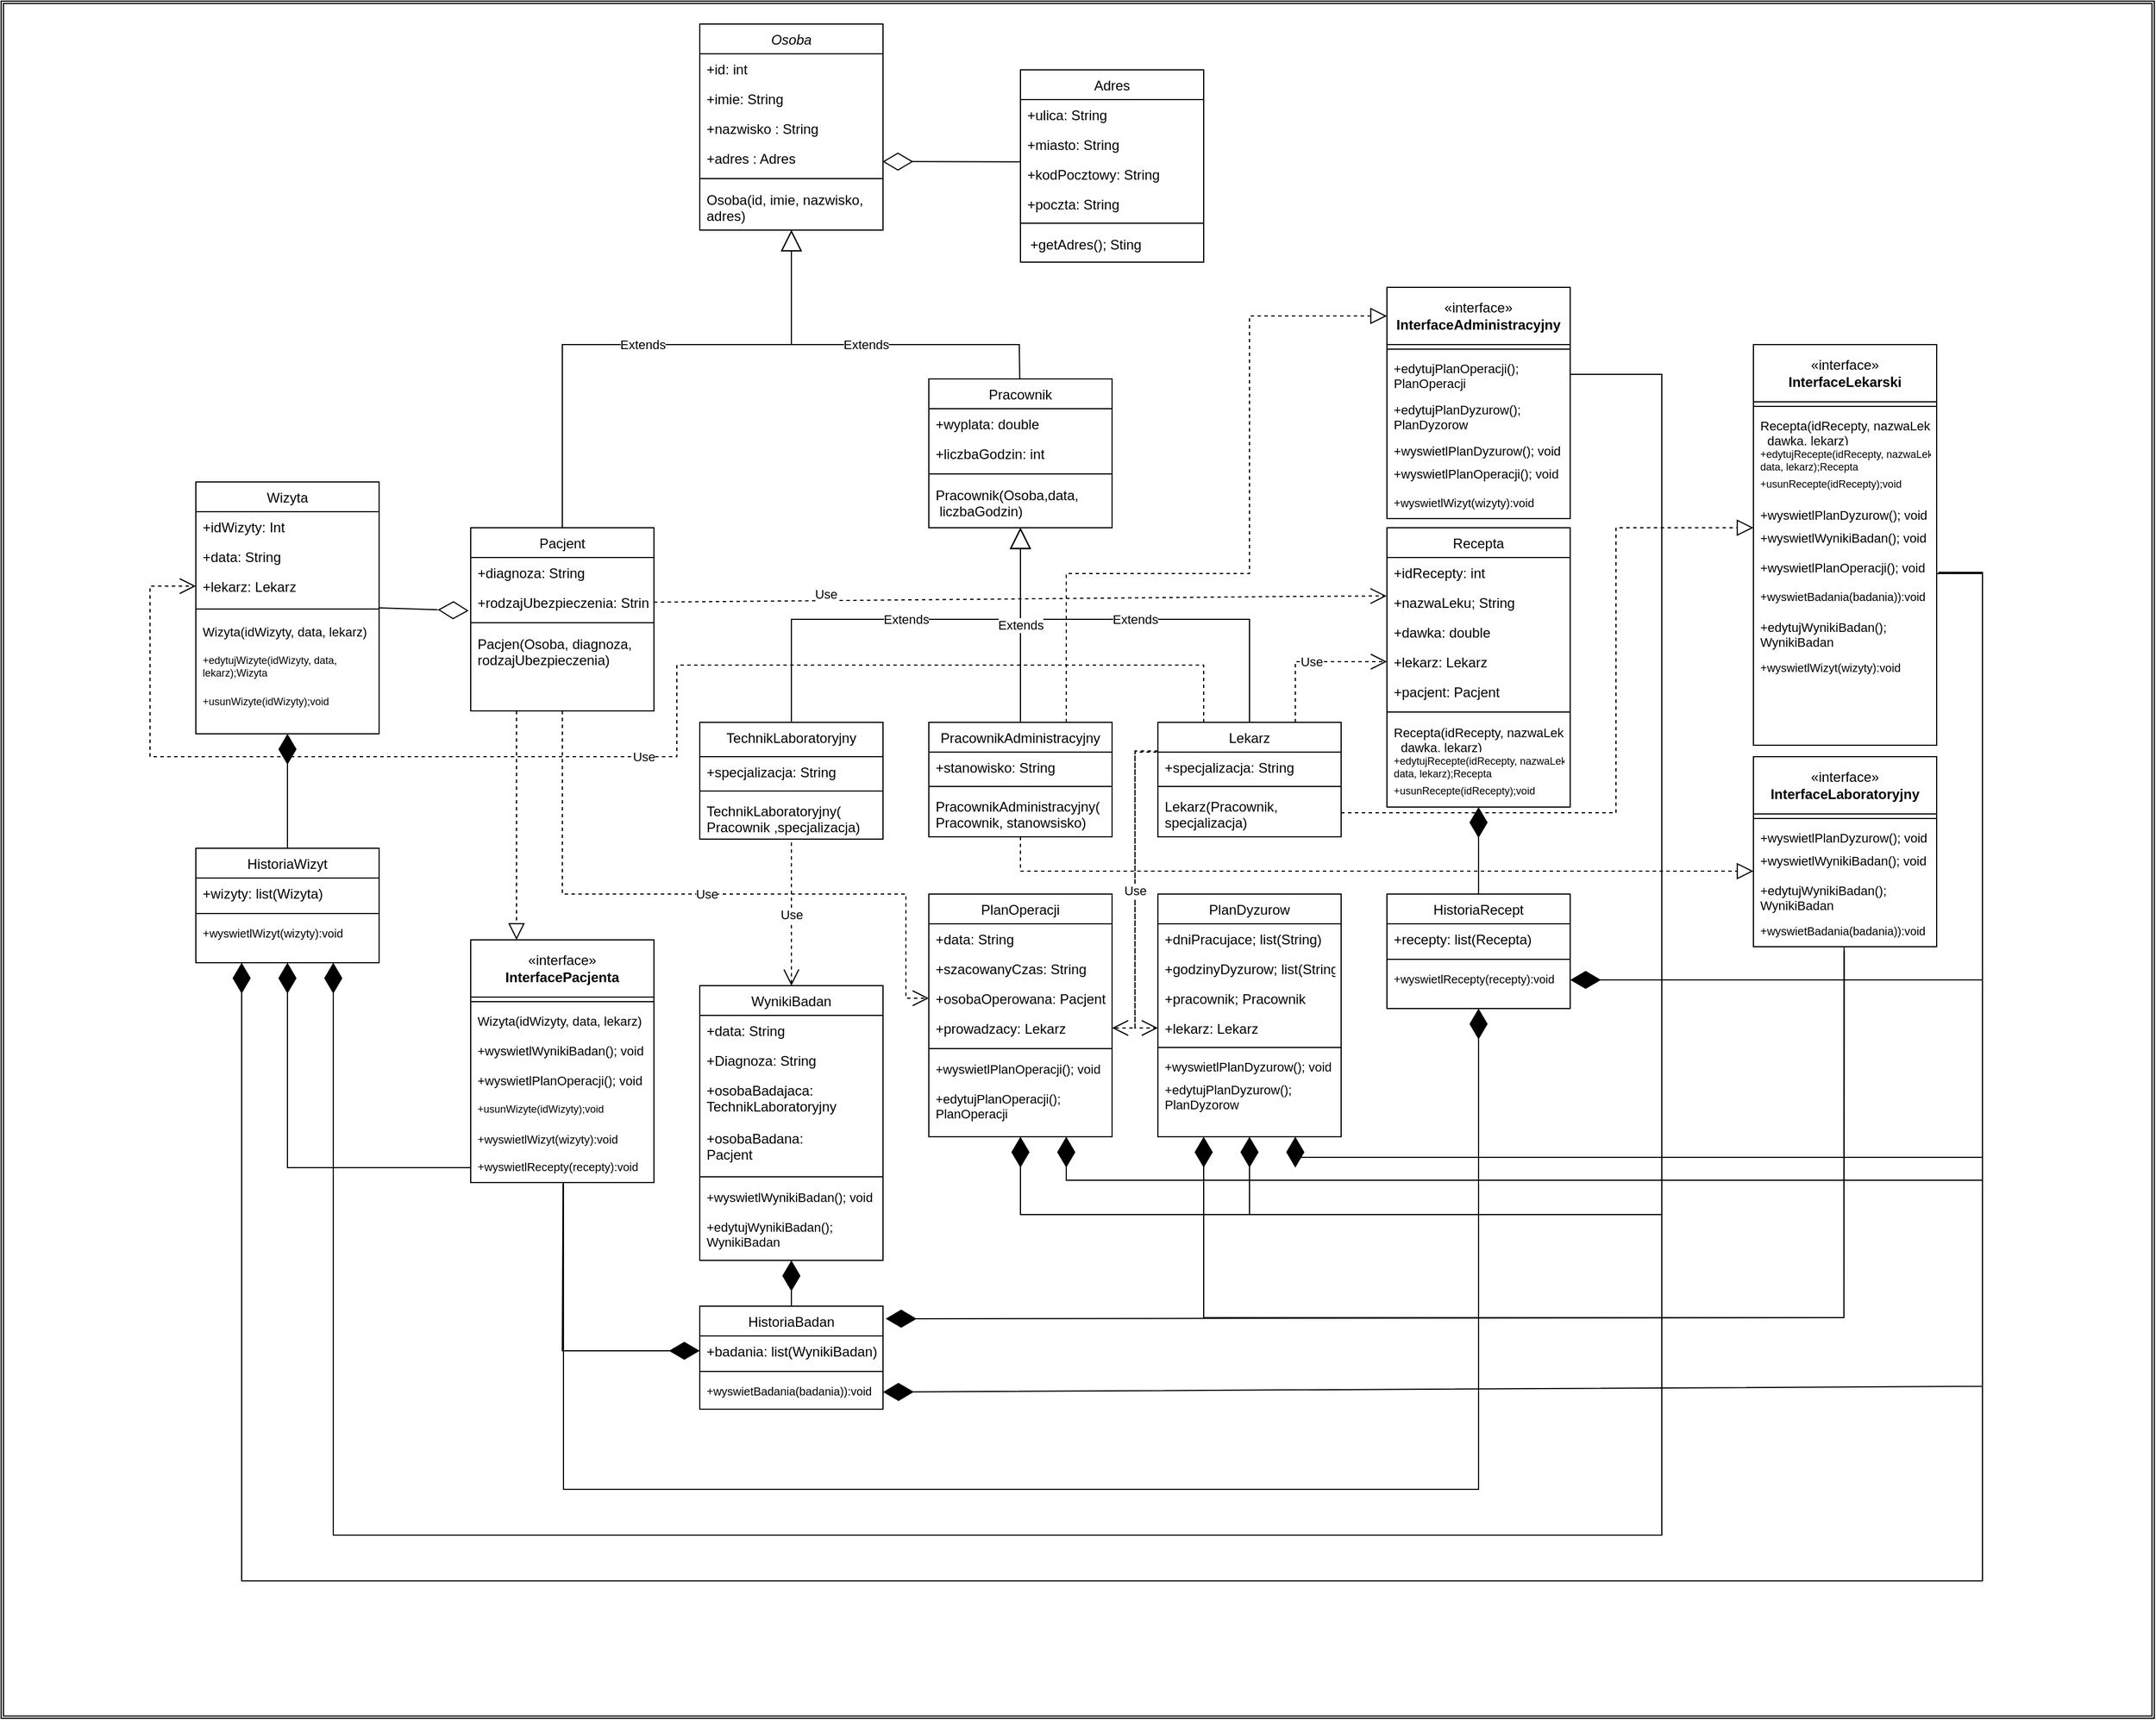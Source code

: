 <mxfile version="21.2.9" type="device">
  <diagram id="C5RBs43oDa-KdzZeNtuy" name="Page-1">
    <mxGraphModel dx="5437" dy="1684" grid="1" gridSize="10" guides="1" tooltips="1" connect="1" arrows="1" fold="1" page="1" pageScale="1" pageWidth="2339" pageHeight="3300" math="0" shadow="0">
      <root>
        <mxCell id="WIyWlLk6GJQsqaUBKTNV-0" />
        <mxCell id="WIyWlLk6GJQsqaUBKTNV-1" parent="WIyWlLk6GJQsqaUBKTNV-0" />
        <mxCell id="OaNDHGMORbcpM06W4uph-88" value="" style="shape=ext;double=1;rounded=0;whiteSpace=wrap;html=1;" vertex="1" parent="WIyWlLk6GJQsqaUBKTNV-1">
          <mxGeometry x="-130" y="20" width="1880" height="1500" as="geometry" />
        </mxCell>
        <mxCell id="nqPhbZwYT-zUto0-WsIu-97" value="Extends" style="endArrow=block;endSize=16;endFill=0;html=1;rounded=0;exitX=0.5;exitY=0;exitDx=0;exitDy=0;" parent="WIyWlLk6GJQsqaUBKTNV-1" source="zkfFHV4jXpPFQw0GAbJ--13" edge="1">
          <mxGeometry x="0.027" width="160" relative="1" as="geometry">
            <mxPoint x="910" y="490" as="sourcePoint" />
            <mxPoint x="760" y="480" as="targetPoint" />
            <Array as="points">
              <mxPoint x="960" y="560" />
              <mxPoint x="760" y="560" />
            </Array>
            <mxPoint as="offset" />
          </mxGeometry>
        </mxCell>
        <mxCell id="zkfFHV4jXpPFQw0GAbJ--0" value="Osoba" style="swimlane;fontStyle=2;align=center;verticalAlign=top;childLayout=stackLayout;horizontal=1;startSize=26;horizontalStack=0;resizeParent=1;resizeLast=0;collapsible=1;marginBottom=0;rounded=0;shadow=0;strokeWidth=1;" parent="WIyWlLk6GJQsqaUBKTNV-1" vertex="1">
          <mxGeometry x="480" y="40" width="160" height="180" as="geometry">
            <mxRectangle x="230" y="140" width="160" height="26" as="alternateBounds" />
          </mxGeometry>
        </mxCell>
        <mxCell id="nqPhbZwYT-zUto0-WsIu-3" value="+id: int" style="text;align=left;verticalAlign=top;spacingLeft=4;spacingRight=4;overflow=hidden;rotatable=0;points=[[0,0.5],[1,0.5]];portConstraint=eastwest;" parent="zkfFHV4jXpPFQw0GAbJ--0" vertex="1">
          <mxGeometry y="26" width="160" height="26" as="geometry" />
        </mxCell>
        <mxCell id="zkfFHV4jXpPFQw0GAbJ--1" value="+imie: String" style="text;align=left;verticalAlign=top;spacingLeft=4;spacingRight=4;overflow=hidden;rotatable=0;points=[[0,0.5],[1,0.5]];portConstraint=eastwest;" parent="zkfFHV4jXpPFQw0GAbJ--0" vertex="1">
          <mxGeometry y="52" width="160" height="26" as="geometry" />
        </mxCell>
        <mxCell id="zkfFHV4jXpPFQw0GAbJ--2" value="+nazwisko : String" style="text;align=left;verticalAlign=top;spacingLeft=4;spacingRight=4;overflow=hidden;rotatable=0;points=[[0,0.5],[1,0.5]];portConstraint=eastwest;rounded=0;shadow=0;html=0;" parent="zkfFHV4jXpPFQw0GAbJ--0" vertex="1">
          <mxGeometry y="78" width="160" height="26" as="geometry" />
        </mxCell>
        <mxCell id="nqPhbZwYT-zUto0-WsIu-93" value="+adres : Adres" style="text;align=left;verticalAlign=top;spacingLeft=4;spacingRight=4;overflow=hidden;rotatable=0;points=[[0,0.5],[1,0.5]];portConstraint=eastwest;rounded=0;shadow=0;html=0;" parent="zkfFHV4jXpPFQw0GAbJ--0" vertex="1">
          <mxGeometry y="104" width="160" height="26" as="geometry" />
        </mxCell>
        <mxCell id="zkfFHV4jXpPFQw0GAbJ--4" value="" style="line;html=1;strokeWidth=1;align=left;verticalAlign=middle;spacingTop=-1;spacingLeft=3;spacingRight=3;rotatable=0;labelPosition=right;points=[];portConstraint=eastwest;" parent="zkfFHV4jXpPFQw0GAbJ--0" vertex="1">
          <mxGeometry y="130" width="160" height="10" as="geometry" />
        </mxCell>
        <mxCell id="nqPhbZwYT-zUto0-WsIu-105" value="Osoba(id, imie, nazwisko, &#xa;adres)" style="text;align=left;verticalAlign=top;spacingLeft=4;spacingRight=4;overflow=hidden;rotatable=0;points=[[0,0.5],[1,0.5]];portConstraint=eastwest;rounded=0;shadow=0;html=0;" parent="zkfFHV4jXpPFQw0GAbJ--0" vertex="1">
          <mxGeometry y="140" width="160" height="38" as="geometry" />
        </mxCell>
        <mxCell id="zkfFHV4jXpPFQw0GAbJ--6" value="Pacjent" style="swimlane;fontStyle=0;align=center;verticalAlign=top;childLayout=stackLayout;horizontal=1;startSize=26;horizontalStack=0;resizeParent=1;resizeLast=0;collapsible=1;marginBottom=0;rounded=0;shadow=0;strokeWidth=1;" parent="WIyWlLk6GJQsqaUBKTNV-1" vertex="1">
          <mxGeometry x="280" y="480" width="160" height="160" as="geometry">
            <mxRectangle x="130" y="380" width="160" height="26" as="alternateBounds" />
          </mxGeometry>
        </mxCell>
        <mxCell id="nqPhbZwYT-zUto0-WsIu-2" value="+diagnoza: String" style="text;align=left;verticalAlign=top;spacingLeft=4;spacingRight=4;overflow=hidden;rotatable=0;points=[[0,0.5],[1,0.5]];portConstraint=eastwest;" parent="zkfFHV4jXpPFQw0GAbJ--6" vertex="1">
          <mxGeometry y="26" width="160" height="26" as="geometry" />
        </mxCell>
        <mxCell id="zkfFHV4jXpPFQw0GAbJ--8" value="+rodzajUbezpieczenia: String" style="text;align=left;verticalAlign=top;spacingLeft=4;spacingRight=4;overflow=hidden;rotatable=0;points=[[0,0.5],[1,0.5]];portConstraint=eastwest;rounded=0;shadow=0;html=0;" parent="zkfFHV4jXpPFQw0GAbJ--6" vertex="1">
          <mxGeometry y="52" width="160" height="26" as="geometry" />
        </mxCell>
        <mxCell id="zkfFHV4jXpPFQw0GAbJ--9" value="" style="line;html=1;strokeWidth=1;align=left;verticalAlign=middle;spacingTop=-1;spacingLeft=3;spacingRight=3;rotatable=0;labelPosition=right;points=[];portConstraint=eastwest;" parent="zkfFHV4jXpPFQw0GAbJ--6" vertex="1">
          <mxGeometry y="78" width="160" height="10" as="geometry" />
        </mxCell>
        <mxCell id="nqPhbZwYT-zUto0-WsIu-126" value="Pacjen(Osoba, diagnoza,&#xa;rodzajUbezpieczenia)" style="text;align=left;verticalAlign=top;spacingLeft=4;spacingRight=4;overflow=hidden;rotatable=0;points=[[0,0.5],[1,0.5]];portConstraint=eastwest;rounded=0;shadow=0;html=0;" parent="zkfFHV4jXpPFQw0GAbJ--6" vertex="1">
          <mxGeometry y="88" width="160" height="42" as="geometry" />
        </mxCell>
        <mxCell id="zkfFHV4jXpPFQw0GAbJ--13" value="Lekarz" style="swimlane;fontStyle=0;align=center;verticalAlign=top;childLayout=stackLayout;horizontal=1;startSize=26;horizontalStack=0;resizeParent=1;resizeLast=0;collapsible=1;marginBottom=0;rounded=0;shadow=0;strokeWidth=1;" parent="WIyWlLk6GJQsqaUBKTNV-1" vertex="1">
          <mxGeometry x="880" y="650" width="160" height="100" as="geometry">
            <mxRectangle x="340" y="380" width="170" height="26" as="alternateBounds" />
          </mxGeometry>
        </mxCell>
        <mxCell id="zkfFHV4jXpPFQw0GAbJ--14" value="+specjalizacja: String" style="text;align=left;verticalAlign=top;spacingLeft=4;spacingRight=4;overflow=hidden;rotatable=0;points=[[0,0.5],[1,0.5]];portConstraint=eastwest;" parent="zkfFHV4jXpPFQw0GAbJ--13" vertex="1">
          <mxGeometry y="26" width="160" height="26" as="geometry" />
        </mxCell>
        <mxCell id="zkfFHV4jXpPFQw0GAbJ--15" value="" style="line;html=1;strokeWidth=1;align=left;verticalAlign=middle;spacingTop=-1;spacingLeft=3;spacingRight=3;rotatable=0;labelPosition=right;points=[];portConstraint=eastwest;" parent="zkfFHV4jXpPFQw0GAbJ--13" vertex="1">
          <mxGeometry y="52" width="160" height="8" as="geometry" />
        </mxCell>
        <mxCell id="OaNDHGMORbcpM06W4uph-3" value="Lekarz(Pracownik,&#xa;specjalizacja)" style="text;align=left;verticalAlign=top;spacingLeft=4;spacingRight=4;overflow=hidden;rotatable=0;points=[[0,0.5],[1,0.5]];portConstraint=eastwest;rounded=0;shadow=0;html=0;" vertex="1" parent="zkfFHV4jXpPFQw0GAbJ--13">
          <mxGeometry y="60" width="160" height="38" as="geometry" />
        </mxCell>
        <mxCell id="zkfFHV4jXpPFQw0GAbJ--17" value="Adres" style="swimlane;fontStyle=0;align=center;verticalAlign=top;childLayout=stackLayout;horizontal=1;startSize=26;horizontalStack=0;resizeParent=1;resizeLast=0;collapsible=1;marginBottom=0;rounded=0;shadow=0;strokeWidth=1;" parent="WIyWlLk6GJQsqaUBKTNV-1" vertex="1">
          <mxGeometry x="760" y="80" width="160" height="168" as="geometry">
            <mxRectangle x="550" y="140" width="160" height="26" as="alternateBounds" />
          </mxGeometry>
        </mxCell>
        <mxCell id="zkfFHV4jXpPFQw0GAbJ--18" value="+ulica: String" style="text;align=left;verticalAlign=top;spacingLeft=4;spacingRight=4;overflow=hidden;rotatable=0;points=[[0,0.5],[1,0.5]];portConstraint=eastwest;" parent="zkfFHV4jXpPFQw0GAbJ--17" vertex="1">
          <mxGeometry y="26" width="160" height="26" as="geometry" />
        </mxCell>
        <mxCell id="zkfFHV4jXpPFQw0GAbJ--19" value="+miasto: String" style="text;align=left;verticalAlign=top;spacingLeft=4;spacingRight=4;overflow=hidden;rotatable=0;points=[[0,0.5],[1,0.5]];portConstraint=eastwest;rounded=0;shadow=0;html=0;" parent="zkfFHV4jXpPFQw0GAbJ--17" vertex="1">
          <mxGeometry y="52" width="160" height="26" as="geometry" />
        </mxCell>
        <mxCell id="zkfFHV4jXpPFQw0GAbJ--20" value="+kodPocztowy: String" style="text;align=left;verticalAlign=top;spacingLeft=4;spacingRight=4;overflow=hidden;rotatable=0;points=[[0,0.5],[1,0.5]];portConstraint=eastwest;rounded=0;shadow=0;html=0;" parent="zkfFHV4jXpPFQw0GAbJ--17" vertex="1">
          <mxGeometry y="78" width="160" height="26" as="geometry" />
        </mxCell>
        <mxCell id="zkfFHV4jXpPFQw0GAbJ--21" value="+poczta: String" style="text;align=left;verticalAlign=top;spacingLeft=4;spacingRight=4;overflow=hidden;rotatable=0;points=[[0,0.5],[1,0.5]];portConstraint=eastwest;rounded=0;shadow=0;html=0;" parent="zkfFHV4jXpPFQw0GAbJ--17" vertex="1">
          <mxGeometry y="104" width="160" height="26" as="geometry" />
        </mxCell>
        <mxCell id="zkfFHV4jXpPFQw0GAbJ--23" value="" style="line;html=1;strokeWidth=1;align=left;verticalAlign=middle;spacingTop=-1;spacingLeft=3;spacingRight=3;rotatable=0;labelPosition=right;points=[];portConstraint=eastwest;" parent="zkfFHV4jXpPFQw0GAbJ--17" vertex="1">
          <mxGeometry y="130" width="160" height="8" as="geometry" />
        </mxCell>
        <mxCell id="nqPhbZwYT-zUto0-WsIu-99" value="&amp;nbsp; +getAdres(); Sting" style="text;html=1;align=left;verticalAlign=middle;resizable=0;points=[];autosize=1;strokeColor=none;fillColor=none;" parent="zkfFHV4jXpPFQw0GAbJ--17" vertex="1">
          <mxGeometry y="138" width="160" height="30" as="geometry" />
        </mxCell>
        <mxCell id="nqPhbZwYT-zUto0-WsIu-13" value="PracownikAdministracyjny" style="swimlane;fontStyle=0;align=center;verticalAlign=top;childLayout=stackLayout;horizontal=1;startSize=26;horizontalStack=0;resizeParent=1;resizeLast=0;collapsible=1;marginBottom=0;rounded=0;shadow=0;strokeWidth=1;" parent="WIyWlLk6GJQsqaUBKTNV-1" vertex="1">
          <mxGeometry x="680" y="650" width="160" height="100" as="geometry">
            <mxRectangle x="340" y="380" width="170" height="26" as="alternateBounds" />
          </mxGeometry>
        </mxCell>
        <mxCell id="nqPhbZwYT-zUto0-WsIu-14" value="+stanowisko: String" style="text;align=left;verticalAlign=top;spacingLeft=4;spacingRight=4;overflow=hidden;rotatable=0;points=[[0,0.5],[1,0.5]];portConstraint=eastwest;" parent="nqPhbZwYT-zUto0-WsIu-13" vertex="1">
          <mxGeometry y="26" width="160" height="26" as="geometry" />
        </mxCell>
        <mxCell id="nqPhbZwYT-zUto0-WsIu-15" value="" style="line;html=1;strokeWidth=1;align=left;verticalAlign=middle;spacingTop=-1;spacingLeft=3;spacingRight=3;rotatable=0;labelPosition=right;points=[];portConstraint=eastwest;" parent="nqPhbZwYT-zUto0-WsIu-13" vertex="1">
          <mxGeometry y="52" width="160" height="8" as="geometry" />
        </mxCell>
        <mxCell id="OaNDHGMORbcpM06W4uph-4" value="PracownikAdministracyjny(&#xa;Pracownik, stanowsisko)" style="text;align=left;verticalAlign=top;spacingLeft=4;spacingRight=4;overflow=hidden;rotatable=0;points=[[0,0.5],[1,0.5]];portConstraint=eastwest;rounded=0;shadow=0;html=0;" vertex="1" parent="nqPhbZwYT-zUto0-WsIu-13">
          <mxGeometry y="60" width="160" height="38" as="geometry" />
        </mxCell>
        <mxCell id="nqPhbZwYT-zUto0-WsIu-16" value="TechnikLaboratoryjny" style="swimlane;fontStyle=0;align=center;verticalAlign=top;childLayout=stackLayout;horizontal=1;startSize=30;horizontalStack=0;resizeParent=1;resizeLast=0;collapsible=1;marginBottom=0;rounded=0;shadow=0;strokeWidth=1;" parent="WIyWlLk6GJQsqaUBKTNV-1" vertex="1">
          <mxGeometry x="480" y="650" width="160" height="102" as="geometry">
            <mxRectangle x="340" y="380" width="170" height="26" as="alternateBounds" />
          </mxGeometry>
        </mxCell>
        <mxCell id="nqPhbZwYT-zUto0-WsIu-17" value="+specjalizacja: String" style="text;align=left;verticalAlign=top;spacingLeft=4;spacingRight=4;overflow=hidden;rotatable=0;points=[[0,0.5],[1,0.5]];portConstraint=eastwest;" parent="nqPhbZwYT-zUto0-WsIu-16" vertex="1">
          <mxGeometry y="30" width="160" height="26" as="geometry" />
        </mxCell>
        <mxCell id="nqPhbZwYT-zUto0-WsIu-18" value="" style="line;html=1;strokeWidth=1;align=left;verticalAlign=middle;spacingTop=-1;spacingLeft=3;spacingRight=3;rotatable=0;labelPosition=right;points=[];portConstraint=eastwest;" parent="nqPhbZwYT-zUto0-WsIu-16" vertex="1">
          <mxGeometry y="56" width="160" height="8" as="geometry" />
        </mxCell>
        <mxCell id="OaNDHGMORbcpM06W4uph-2" value="TechnikLaboratoryjny(&#xa;Pracownik ,specjalizacja)" style="text;align=left;verticalAlign=top;spacingLeft=4;spacingRight=4;overflow=hidden;rotatable=0;points=[[0,0.5],[1,0.5]];portConstraint=eastwest;rounded=0;shadow=0;html=0;" vertex="1" parent="nqPhbZwYT-zUto0-WsIu-16">
          <mxGeometry y="64" width="160" height="38" as="geometry" />
        </mxCell>
        <mxCell id="nqPhbZwYT-zUto0-WsIu-20" value="Wizyta" style="swimlane;fontStyle=0;align=center;verticalAlign=top;childLayout=stackLayout;horizontal=1;startSize=26;horizontalStack=0;resizeParent=1;resizeLast=0;collapsible=1;marginBottom=0;rounded=0;shadow=0;strokeWidth=1;" parent="WIyWlLk6GJQsqaUBKTNV-1" vertex="1">
          <mxGeometry x="40" y="440" width="160" height="220" as="geometry">
            <mxRectangle x="130" y="380" width="160" height="26" as="alternateBounds" />
          </mxGeometry>
        </mxCell>
        <mxCell id="nqPhbZwYT-zUto0-WsIu-22" value="+idWizyty: Int" style="text;align=left;verticalAlign=top;spacingLeft=4;spacingRight=4;overflow=hidden;rotatable=0;points=[[0,0.5],[1,0.5]];portConstraint=eastwest;" parent="nqPhbZwYT-zUto0-WsIu-20" vertex="1">
          <mxGeometry y="26" width="160" height="26" as="geometry" />
        </mxCell>
        <mxCell id="nqPhbZwYT-zUto0-WsIu-21" value="+data: String" style="text;align=left;verticalAlign=top;spacingLeft=4;spacingRight=4;overflow=hidden;rotatable=0;points=[[0,0.5],[1,0.5]];portConstraint=eastwest;" parent="nqPhbZwYT-zUto0-WsIu-20" vertex="1">
          <mxGeometry y="52" width="160" height="26" as="geometry" />
        </mxCell>
        <mxCell id="nqPhbZwYT-zUto0-WsIu-122" value="+lekarz: Lekarz" style="text;align=left;verticalAlign=top;spacingLeft=4;spacingRight=4;overflow=hidden;rotatable=0;points=[[0,0.5],[1,0.5]];portConstraint=eastwest;" parent="nqPhbZwYT-zUto0-WsIu-20" vertex="1">
          <mxGeometry y="78" width="160" height="26" as="geometry" />
        </mxCell>
        <mxCell id="nqPhbZwYT-zUto0-WsIu-24" value="" style="line;html=1;strokeWidth=1;align=left;verticalAlign=middle;spacingTop=-1;spacingLeft=3;spacingRight=3;rotatable=0;labelPosition=right;points=[];portConstraint=eastwest;" parent="nqPhbZwYT-zUto0-WsIu-20" vertex="1">
          <mxGeometry y="104" width="160" height="14" as="geometry" />
        </mxCell>
        <mxCell id="nqPhbZwYT-zUto0-WsIu-116" value="Wizyta(idWizyty, data, lekarz)&#xa;" style="text;align=left;verticalAlign=top;spacingLeft=4;spacingRight=4;overflow=hidden;rotatable=0;points=[[0,0.5],[1,0.5]];portConstraint=eastwest;fontSize=11;" parent="nqPhbZwYT-zUto0-WsIu-20" vertex="1">
          <mxGeometry y="118" width="160" height="26" as="geometry" />
        </mxCell>
        <mxCell id="nqPhbZwYT-zUto0-WsIu-124" value="+edytujWizyte(idWizyty, data, &#xa;lekarz);Wizyta" style="text;align=left;verticalAlign=top;spacingLeft=4;spacingRight=4;overflow=hidden;rotatable=0;points=[[0,0.5],[1,0.5]];portConstraint=eastwest;fontSize=9;" parent="nqPhbZwYT-zUto0-WsIu-20" vertex="1">
          <mxGeometry y="144" width="160" height="36" as="geometry" />
        </mxCell>
        <mxCell id="nqPhbZwYT-zUto0-WsIu-125" value="+usunWizyte(idWizyty);void" style="text;align=left;verticalAlign=top;spacingLeft=4;spacingRight=4;overflow=hidden;rotatable=0;points=[[0,0.5],[1,0.5]];portConstraint=eastwest;fontSize=9;" parent="nqPhbZwYT-zUto0-WsIu-20" vertex="1">
          <mxGeometry y="180" width="160" height="26" as="geometry" />
        </mxCell>
        <mxCell id="nqPhbZwYT-zUto0-WsIu-31" value="Recepta" style="swimlane;fontStyle=0;align=center;verticalAlign=top;childLayout=stackLayout;horizontal=1;startSize=26;horizontalStack=0;resizeParent=1;resizeLast=0;collapsible=1;marginBottom=0;rounded=0;shadow=0;strokeWidth=1;" parent="WIyWlLk6GJQsqaUBKTNV-1" vertex="1">
          <mxGeometry x="1080" y="480" width="160" height="244" as="geometry">
            <mxRectangle x="130" y="380" width="160" height="26" as="alternateBounds" />
          </mxGeometry>
        </mxCell>
        <mxCell id="nqPhbZwYT-zUto0-WsIu-32" value="+idRecepty: int" style="text;align=left;verticalAlign=top;spacingLeft=4;spacingRight=4;overflow=hidden;rotatable=0;points=[[0,0.5],[1,0.5]];portConstraint=eastwest;" parent="nqPhbZwYT-zUto0-WsIu-31" vertex="1">
          <mxGeometry y="26" width="160" height="26" as="geometry" />
        </mxCell>
        <mxCell id="nqPhbZwYT-zUto0-WsIu-33" value="+nazwaLeku; String" style="text;align=left;verticalAlign=top;spacingLeft=4;spacingRight=4;overflow=hidden;rotatable=0;points=[[0,0.5],[1,0.5]];portConstraint=eastwest;" parent="nqPhbZwYT-zUto0-WsIu-31" vertex="1">
          <mxGeometry y="52" width="160" height="26" as="geometry" />
        </mxCell>
        <mxCell id="nqPhbZwYT-zUto0-WsIu-34" value="+dawka: double" style="text;align=left;verticalAlign=top;spacingLeft=4;spacingRight=4;overflow=hidden;rotatable=0;points=[[0,0.5],[1,0.5]];portConstraint=eastwest;rounded=0;shadow=0;html=0;" parent="nqPhbZwYT-zUto0-WsIu-31" vertex="1">
          <mxGeometry y="78" width="160" height="26" as="geometry" />
        </mxCell>
        <mxCell id="nqPhbZwYT-zUto0-WsIu-129" value="+lekarz: Lekarz" style="text;align=left;verticalAlign=top;spacingLeft=4;spacingRight=4;overflow=hidden;rotatable=0;points=[[0,0.5],[1,0.5]];portConstraint=eastwest;" parent="nqPhbZwYT-zUto0-WsIu-31" vertex="1">
          <mxGeometry y="104" width="160" height="26" as="geometry" />
        </mxCell>
        <mxCell id="OaNDHGMORbcpM06W4uph-39" value="+pacjent: Pacjent" style="text;align=left;verticalAlign=top;spacingLeft=4;spacingRight=4;overflow=hidden;rotatable=0;points=[[0,0.5],[1,0.5]];portConstraint=eastwest;" vertex="1" parent="nqPhbZwYT-zUto0-WsIu-31">
          <mxGeometry y="130" width="160" height="26" as="geometry" />
        </mxCell>
        <mxCell id="nqPhbZwYT-zUto0-WsIu-35" value="" style="line;html=1;strokeWidth=1;align=left;verticalAlign=middle;spacingTop=-1;spacingLeft=3;spacingRight=3;rotatable=0;labelPosition=right;points=[];portConstraint=eastwest;" parent="nqPhbZwYT-zUto0-WsIu-31" vertex="1">
          <mxGeometry y="156" width="160" height="10" as="geometry" />
        </mxCell>
        <mxCell id="nqPhbZwYT-zUto0-WsIu-128" value="Recepta(idRecepty, nazwaLeku,&#xa;  dawka, lekarz)&#xa;" style="text;align=left;verticalAlign=top;spacingLeft=4;spacingRight=4;overflow=hidden;rotatable=0;points=[[0,0.5],[1,0.5]];portConstraint=eastwest;fontSize=11;" parent="nqPhbZwYT-zUto0-WsIu-31" vertex="1">
          <mxGeometry y="166" width="160" height="26" as="geometry" />
        </mxCell>
        <mxCell id="nqPhbZwYT-zUto0-WsIu-131" value="+edytujRecepte(idRecepty, nazwaLeku,&#xa;data, lekarz);Recepta" style="text;align=left;verticalAlign=top;spacingLeft=4;spacingRight=4;overflow=hidden;rotatable=0;points=[[0,0.5],[1,0.5]];portConstraint=eastwest;fontSize=9;" parent="nqPhbZwYT-zUto0-WsIu-31" vertex="1">
          <mxGeometry y="192" width="160" height="26" as="geometry" />
        </mxCell>
        <mxCell id="nqPhbZwYT-zUto0-WsIu-132" value="+usunRecepte(idRecepty);void" style="text;align=left;verticalAlign=top;spacingLeft=4;spacingRight=4;overflow=hidden;rotatable=0;points=[[0,0.5],[1,0.5]];portConstraint=eastwest;fontSize=9;" parent="nqPhbZwYT-zUto0-WsIu-31" vertex="1">
          <mxGeometry y="218" width="160" height="26" as="geometry" />
        </mxCell>
        <mxCell id="nqPhbZwYT-zUto0-WsIu-42" value="HistoriaRecept" style="swimlane;fontStyle=0;align=center;verticalAlign=top;childLayout=stackLayout;horizontal=1;startSize=26;horizontalStack=0;resizeParent=1;resizeLast=0;collapsible=1;marginBottom=0;rounded=0;shadow=0;strokeWidth=1;" parent="WIyWlLk6GJQsqaUBKTNV-1" vertex="1">
          <mxGeometry x="1080" y="800" width="160" height="100" as="geometry">
            <mxRectangle x="130" y="380" width="160" height="26" as="alternateBounds" />
          </mxGeometry>
        </mxCell>
        <mxCell id="nqPhbZwYT-zUto0-WsIu-43" value="+recepty: list(Recepta)" style="text;align=left;verticalAlign=top;spacingLeft=4;spacingRight=4;overflow=hidden;rotatable=0;points=[[0,0.5],[1,0.5]];portConstraint=eastwest;" parent="nqPhbZwYT-zUto0-WsIu-42" vertex="1">
          <mxGeometry y="26" width="160" height="26" as="geometry" />
        </mxCell>
        <mxCell id="nqPhbZwYT-zUto0-WsIu-46" value="" style="line;html=1;strokeWidth=1;align=left;verticalAlign=middle;spacingTop=-1;spacingLeft=3;spacingRight=3;rotatable=0;labelPosition=right;points=[];portConstraint=eastwest;" parent="nqPhbZwYT-zUto0-WsIu-42" vertex="1">
          <mxGeometry y="52" width="160" height="10" as="geometry" />
        </mxCell>
        <mxCell id="OaNDHGMORbcpM06W4uph-9" value="+wyswietlRecepty(recepty):void" style="text;align=left;verticalAlign=top;spacingLeft=4;spacingRight=4;overflow=hidden;rotatable=0;points=[[0,0.5],[1,0.5]];portConstraint=eastwest;fontSize=10;" vertex="1" parent="nqPhbZwYT-zUto0-WsIu-42">
          <mxGeometry y="62" width="160" height="26" as="geometry" />
        </mxCell>
        <mxCell id="nqPhbZwYT-zUto0-WsIu-49" value="PlanOperacji" style="swimlane;fontStyle=0;align=center;verticalAlign=top;childLayout=stackLayout;horizontal=1;startSize=26;horizontalStack=0;resizeParent=1;resizeLast=0;collapsible=1;marginBottom=0;rounded=0;shadow=0;strokeWidth=1;" parent="WIyWlLk6GJQsqaUBKTNV-1" vertex="1">
          <mxGeometry x="680" y="800" width="160" height="212" as="geometry">
            <mxRectangle x="130" y="380" width="160" height="26" as="alternateBounds" />
          </mxGeometry>
        </mxCell>
        <mxCell id="nqPhbZwYT-zUto0-WsIu-50" value="+data: String" style="text;align=left;verticalAlign=top;spacingLeft=4;spacingRight=4;overflow=hidden;rotatable=0;points=[[0,0.5],[1,0.5]];portConstraint=eastwest;" parent="nqPhbZwYT-zUto0-WsIu-49" vertex="1">
          <mxGeometry y="26" width="160" height="26" as="geometry" />
        </mxCell>
        <mxCell id="nqPhbZwYT-zUto0-WsIu-51" value="+szacowanyCzas: String" style="text;align=left;verticalAlign=top;spacingLeft=4;spacingRight=4;overflow=hidden;rotatable=0;points=[[0,0.5],[1,0.5]];portConstraint=eastwest;" parent="nqPhbZwYT-zUto0-WsIu-49" vertex="1">
          <mxGeometry y="52" width="160" height="26" as="geometry" />
        </mxCell>
        <mxCell id="nqPhbZwYT-zUto0-WsIu-52" value="+osobaOperowana: Pacjent" style="text;align=left;verticalAlign=top;spacingLeft=4;spacingRight=4;overflow=hidden;rotatable=0;points=[[0,0.5],[1,0.5]];portConstraint=eastwest;rounded=0;shadow=0;html=0;" parent="nqPhbZwYT-zUto0-WsIu-49" vertex="1">
          <mxGeometry y="78" width="160" height="26" as="geometry" />
        </mxCell>
        <mxCell id="OaNDHGMORbcpM06W4uph-16" value="+prowadzacy: Lekarz" style="text;align=left;verticalAlign=top;spacingLeft=4;spacingRight=4;overflow=hidden;rotatable=0;points=[[0,0.5],[1,0.5]];portConstraint=eastwest;rounded=0;shadow=0;html=0;" vertex="1" parent="nqPhbZwYT-zUto0-WsIu-49">
          <mxGeometry y="104" width="160" height="26" as="geometry" />
        </mxCell>
        <mxCell id="nqPhbZwYT-zUto0-WsIu-53" value="" style="line;html=1;strokeWidth=1;align=left;verticalAlign=middle;spacingTop=-1;spacingLeft=3;spacingRight=3;rotatable=0;labelPosition=right;points=[];portConstraint=eastwest;" parent="nqPhbZwYT-zUto0-WsIu-49" vertex="1">
          <mxGeometry y="130" width="160" height="10" as="geometry" />
        </mxCell>
        <mxCell id="nqPhbZwYT-zUto0-WsIu-111" value="+wyswietlPlanOperacji(); void" style="text;align=left;verticalAlign=top;spacingLeft=4;spacingRight=4;overflow=hidden;rotatable=0;points=[[0,0.5],[1,0.5]];portConstraint=eastwest;rounded=0;shadow=0;html=0;fontSize=11;" parent="nqPhbZwYT-zUto0-WsIu-49" vertex="1">
          <mxGeometry y="140" width="160" height="26" as="geometry" />
        </mxCell>
        <mxCell id="nqPhbZwYT-zUto0-WsIu-114" value="+edytujPlanOperacji(); &#xa;PlanOperacji" style="text;align=left;verticalAlign=top;spacingLeft=4;spacingRight=4;overflow=hidden;rotatable=0;points=[[0,0.5],[1,0.5]];portConstraint=eastwest;rounded=0;shadow=0;html=0;fontSize=11;" parent="nqPhbZwYT-zUto0-WsIu-49" vertex="1">
          <mxGeometry y="166" width="160" height="36" as="geometry" />
        </mxCell>
        <mxCell id="nqPhbZwYT-zUto0-WsIu-56" value="PlanDyzurow" style="swimlane;fontStyle=0;align=center;verticalAlign=top;childLayout=stackLayout;horizontal=1;startSize=26;horizontalStack=0;resizeParent=1;resizeLast=0;collapsible=1;marginBottom=0;rounded=0;shadow=0;strokeWidth=1;" parent="WIyWlLk6GJQsqaUBKTNV-1" vertex="1">
          <mxGeometry x="880" y="800" width="160" height="212" as="geometry">
            <mxRectangle x="130" y="380" width="160" height="26" as="alternateBounds" />
          </mxGeometry>
        </mxCell>
        <mxCell id="nqPhbZwYT-zUto0-WsIu-58" value="+dniPracujace; list(String)" style="text;align=left;verticalAlign=top;spacingLeft=4;spacingRight=4;overflow=hidden;rotatable=0;points=[[0,0.5],[1,0.5]];portConstraint=eastwest;" parent="nqPhbZwYT-zUto0-WsIu-56" vertex="1">
          <mxGeometry y="26" width="160" height="26" as="geometry" />
        </mxCell>
        <mxCell id="nqPhbZwYT-zUto0-WsIu-59" value="+godzinyDyzurow; list(String)" style="text;align=left;verticalAlign=top;spacingLeft=4;spacingRight=4;overflow=hidden;rotatable=0;points=[[0,0.5],[1,0.5]];portConstraint=eastwest;rounded=0;shadow=0;html=0;" parent="nqPhbZwYT-zUto0-WsIu-56" vertex="1">
          <mxGeometry y="52" width="160" height="26" as="geometry" />
        </mxCell>
        <mxCell id="nqPhbZwYT-zUto0-WsIu-112" value="+pracownik; Pracownik" style="text;align=left;verticalAlign=top;spacingLeft=4;spacingRight=4;overflow=hidden;rotatable=0;points=[[0,0.5],[1,0.5]];portConstraint=eastwest;rounded=0;shadow=0;html=0;" parent="nqPhbZwYT-zUto0-WsIu-56" vertex="1">
          <mxGeometry y="78" width="160" height="26" as="geometry" />
        </mxCell>
        <mxCell id="OaNDHGMORbcpM06W4uph-6" value="+lekarz: Lekarz" style="text;align=left;verticalAlign=top;spacingLeft=4;spacingRight=4;overflow=hidden;rotatable=0;points=[[0,0.5],[1,0.5]];portConstraint=eastwest;" vertex="1" parent="nqPhbZwYT-zUto0-WsIu-56">
          <mxGeometry y="104" width="160" height="26" as="geometry" />
        </mxCell>
        <mxCell id="nqPhbZwYT-zUto0-WsIu-60" value="" style="line;html=1;strokeWidth=1;align=left;verticalAlign=middle;spacingTop=-1;spacingLeft=3;spacingRight=3;rotatable=0;labelPosition=right;points=[];portConstraint=eastwest;" parent="nqPhbZwYT-zUto0-WsIu-56" vertex="1">
          <mxGeometry y="130" width="160" height="8" as="geometry" />
        </mxCell>
        <mxCell id="nqPhbZwYT-zUto0-WsIu-106" value="+wyswietlPlanDyzurow(); void" style="text;align=left;verticalAlign=top;spacingLeft=4;spacingRight=4;overflow=hidden;rotatable=0;points=[[0,0.5],[1,0.5]];portConstraint=eastwest;rounded=0;shadow=0;html=0;fontSize=11;" parent="nqPhbZwYT-zUto0-WsIu-56" vertex="1">
          <mxGeometry y="138" width="160" height="20" as="geometry" />
        </mxCell>
        <mxCell id="nqPhbZwYT-zUto0-WsIu-107" value="+edytujPlanDyzurow(); &#xa;PlanDyzorow" style="text;align=left;verticalAlign=top;spacingLeft=4;spacingRight=4;overflow=hidden;rotatable=0;points=[[0,0.5],[1,0.5]];portConstraint=eastwest;rounded=0;shadow=0;html=0;fontSize=11;" parent="nqPhbZwYT-zUto0-WsIu-56" vertex="1">
          <mxGeometry y="158" width="160" height="36" as="geometry" />
        </mxCell>
        <mxCell id="nqPhbZwYT-zUto0-WsIu-63" value="WynikiBadan" style="swimlane;fontStyle=0;align=center;verticalAlign=top;childLayout=stackLayout;horizontal=1;startSize=26;horizontalStack=0;resizeParent=1;resizeLast=0;collapsible=1;marginBottom=0;rounded=0;shadow=0;strokeWidth=1;" parent="WIyWlLk6GJQsqaUBKTNV-1" vertex="1">
          <mxGeometry x="480" y="880" width="160" height="240" as="geometry">
            <mxRectangle x="130" y="380" width="160" height="26" as="alternateBounds" />
          </mxGeometry>
        </mxCell>
        <mxCell id="nqPhbZwYT-zUto0-WsIu-64" value="+data: String" style="text;align=left;verticalAlign=top;spacingLeft=4;spacingRight=4;overflow=hidden;rotatable=0;points=[[0,0.5],[1,0.5]];portConstraint=eastwest;" parent="nqPhbZwYT-zUto0-WsIu-63" vertex="1">
          <mxGeometry y="26" width="160" height="26" as="geometry" />
        </mxCell>
        <mxCell id="nqPhbZwYT-zUto0-WsIu-65" value="+Diagnoza: String" style="text;align=left;verticalAlign=top;spacingLeft=4;spacingRight=4;overflow=hidden;rotatable=0;points=[[0,0.5],[1,0.5]];portConstraint=eastwest;" parent="nqPhbZwYT-zUto0-WsIu-63" vertex="1">
          <mxGeometry y="52" width="160" height="26" as="geometry" />
        </mxCell>
        <mxCell id="nqPhbZwYT-zUto0-WsIu-66" value="+osobaBadajaca: &#xa;TechnikLaboratoryjny" style="text;align=left;verticalAlign=top;spacingLeft=4;spacingRight=4;overflow=hidden;rotatable=0;points=[[0,0.5],[1,0.5]];portConstraint=eastwest;rounded=0;shadow=0;html=0;" parent="nqPhbZwYT-zUto0-WsIu-63" vertex="1">
          <mxGeometry y="78" width="160" height="42" as="geometry" />
        </mxCell>
        <mxCell id="OaNDHGMORbcpM06W4uph-28" value="+osobaBadana: &#xa;Pacjent" style="text;align=left;verticalAlign=top;spacingLeft=4;spacingRight=4;overflow=hidden;rotatable=0;points=[[0,0.5],[1,0.5]];portConstraint=eastwest;rounded=0;shadow=0;html=0;" vertex="1" parent="nqPhbZwYT-zUto0-WsIu-63">
          <mxGeometry y="120" width="160" height="42" as="geometry" />
        </mxCell>
        <mxCell id="nqPhbZwYT-zUto0-WsIu-67" value="" style="line;html=1;strokeWidth=1;align=left;verticalAlign=middle;spacingTop=-1;spacingLeft=3;spacingRight=3;rotatable=0;labelPosition=right;points=[];portConstraint=eastwest;" parent="nqPhbZwYT-zUto0-WsIu-63" vertex="1">
          <mxGeometry y="162" width="160" height="10" as="geometry" />
        </mxCell>
        <mxCell id="OaNDHGMORbcpM06W4uph-0" value="+wyswietlWynikiBadan(); void" style="text;align=left;verticalAlign=top;spacingLeft=4;spacingRight=4;overflow=hidden;rotatable=0;points=[[0,0.5],[1,0.5]];portConstraint=eastwest;rounded=0;shadow=0;html=0;fontSize=11;" vertex="1" parent="nqPhbZwYT-zUto0-WsIu-63">
          <mxGeometry y="172" width="160" height="26" as="geometry" />
        </mxCell>
        <mxCell id="OaNDHGMORbcpM06W4uph-1" value="+edytujWynikiBadan(); &#xa;WynikiBadan" style="text;align=left;verticalAlign=top;spacingLeft=4;spacingRight=4;overflow=hidden;rotatable=0;points=[[0,0.5],[1,0.5]];portConstraint=eastwest;rounded=0;shadow=0;html=0;fontSize=11;" vertex="1" parent="nqPhbZwYT-zUto0-WsIu-63">
          <mxGeometry y="198" width="160" height="36" as="geometry" />
        </mxCell>
        <mxCell id="nqPhbZwYT-zUto0-WsIu-70" value="HistoriaWizyt" style="swimlane;fontStyle=0;align=center;verticalAlign=top;childLayout=stackLayout;horizontal=1;startSize=26;horizontalStack=0;resizeParent=1;resizeLast=0;collapsible=1;marginBottom=0;rounded=0;shadow=0;strokeWidth=1;" parent="WIyWlLk6GJQsqaUBKTNV-1" vertex="1">
          <mxGeometry x="40" y="760" width="160" height="100" as="geometry">
            <mxRectangle x="130" y="380" width="160" height="26" as="alternateBounds" />
          </mxGeometry>
        </mxCell>
        <mxCell id="nqPhbZwYT-zUto0-WsIu-108" value="+wizyty: list(Wizyta)" style="text;align=left;verticalAlign=top;spacingLeft=4;spacingRight=4;overflow=hidden;rotatable=0;points=[[0,0.5],[1,0.5]];portConstraint=eastwest;" parent="nqPhbZwYT-zUto0-WsIu-70" vertex="1">
          <mxGeometry y="26" width="160" height="26" as="geometry" />
        </mxCell>
        <mxCell id="nqPhbZwYT-zUto0-WsIu-74" value="" style="line;html=1;strokeWidth=1;align=left;verticalAlign=middle;spacingTop=-1;spacingLeft=3;spacingRight=3;rotatable=0;labelPosition=right;points=[];portConstraint=eastwest;" parent="nqPhbZwYT-zUto0-WsIu-70" vertex="1">
          <mxGeometry y="52" width="160" height="10" as="geometry" />
        </mxCell>
        <mxCell id="nqPhbZwYT-zUto0-WsIu-115" value="+wyswietlWizyt(wizyty):void" style="text;align=left;verticalAlign=top;spacingLeft=4;spacingRight=4;overflow=hidden;rotatable=0;points=[[0,0.5],[1,0.5]];portConstraint=eastwest;fontSize=10;" parent="nqPhbZwYT-zUto0-WsIu-70" vertex="1">
          <mxGeometry y="62" width="160" height="26" as="geometry" />
        </mxCell>
        <mxCell id="nqPhbZwYT-zUto0-WsIu-77" value="Pracownik" style="swimlane;fontStyle=0;align=center;verticalAlign=top;childLayout=stackLayout;horizontal=1;startSize=26;horizontalStack=0;resizeParent=1;resizeLast=0;collapsible=1;marginBottom=0;rounded=0;shadow=0;strokeWidth=1;" parent="WIyWlLk6GJQsqaUBKTNV-1" vertex="1">
          <mxGeometry x="680" y="350" width="160" height="130" as="geometry">
            <mxRectangle x="130" y="380" width="160" height="26" as="alternateBounds" />
          </mxGeometry>
        </mxCell>
        <mxCell id="nqPhbZwYT-zUto0-WsIu-79" value="+wyplata: double" style="text;align=left;verticalAlign=top;spacingLeft=4;spacingRight=4;overflow=hidden;rotatable=0;points=[[0,0.5],[1,0.5]];portConstraint=eastwest;" parent="nqPhbZwYT-zUto0-WsIu-77" vertex="1">
          <mxGeometry y="26" width="160" height="26" as="geometry" />
        </mxCell>
        <mxCell id="nqPhbZwYT-zUto0-WsIu-98" value="+liczbaGodzin: int" style="text;align=left;verticalAlign=top;spacingLeft=4;spacingRight=4;overflow=hidden;rotatable=0;points=[[0,0.5],[1,0.5]];portConstraint=eastwest;" parent="nqPhbZwYT-zUto0-WsIu-77" vertex="1">
          <mxGeometry y="52" width="160" height="26" as="geometry" />
        </mxCell>
        <mxCell id="nqPhbZwYT-zUto0-WsIu-81" value="" style="line;html=1;strokeWidth=1;align=left;verticalAlign=middle;spacingTop=-1;spacingLeft=3;spacingRight=3;rotatable=0;labelPosition=right;points=[];portConstraint=eastwest;" parent="nqPhbZwYT-zUto0-WsIu-77" vertex="1">
          <mxGeometry y="78" width="160" height="10" as="geometry" />
        </mxCell>
        <mxCell id="nqPhbZwYT-zUto0-WsIu-127" value="Pracownik(Osoba,data,&#xa; liczbaGodzin)" style="text;align=left;verticalAlign=top;spacingLeft=4;spacingRight=4;overflow=hidden;rotatable=0;points=[[0,0.5],[1,0.5]];portConstraint=eastwest;rounded=0;shadow=0;html=0;" parent="nqPhbZwYT-zUto0-WsIu-77" vertex="1">
          <mxGeometry y="88" width="160" height="38" as="geometry" />
        </mxCell>
        <mxCell id="nqPhbZwYT-zUto0-WsIu-84" value="HistoriaBadan" style="swimlane;fontStyle=0;align=center;verticalAlign=top;childLayout=stackLayout;horizontal=1;startSize=26;horizontalStack=0;resizeParent=1;resizeLast=0;collapsible=1;marginBottom=0;rounded=0;shadow=0;strokeWidth=1;" parent="WIyWlLk6GJQsqaUBKTNV-1" vertex="1">
          <mxGeometry x="480" y="1160" width="160" height="90" as="geometry">
            <mxRectangle x="130" y="380" width="160" height="26" as="alternateBounds" />
          </mxGeometry>
        </mxCell>
        <mxCell id="nqPhbZwYT-zUto0-WsIu-85" value="+badania: list(WynikiBadan)" style="text;align=left;verticalAlign=top;spacingLeft=4;spacingRight=4;overflow=hidden;rotatable=0;points=[[0,0.5],[1,0.5]];portConstraint=eastwest;" parent="nqPhbZwYT-zUto0-WsIu-84" vertex="1">
          <mxGeometry y="26" width="160" height="26" as="geometry" />
        </mxCell>
        <mxCell id="nqPhbZwYT-zUto0-WsIu-88" value="" style="line;html=1;strokeWidth=1;align=left;verticalAlign=middle;spacingTop=-1;spacingLeft=3;spacingRight=3;rotatable=0;labelPosition=right;points=[];portConstraint=eastwest;" parent="nqPhbZwYT-zUto0-WsIu-84" vertex="1">
          <mxGeometry y="52" width="160" height="10" as="geometry" />
        </mxCell>
        <mxCell id="OaNDHGMORbcpM06W4uph-7" value="+wyswietBadania(badania)):void" style="text;align=left;verticalAlign=top;spacingLeft=4;spacingRight=4;overflow=hidden;rotatable=0;points=[[0,0.5],[1,0.5]];portConstraint=eastwest;fontSize=10;" vertex="1" parent="nqPhbZwYT-zUto0-WsIu-84">
          <mxGeometry y="62" width="160" height="26" as="geometry" />
        </mxCell>
        <mxCell id="nqPhbZwYT-zUto0-WsIu-91" value="Extends" style="endArrow=block;endSize=16;endFill=0;html=1;rounded=0;exitX=0.5;exitY=0;exitDx=0;exitDy=0;entryX=0.5;entryY=1;entryDx=0;entryDy=0;" parent="WIyWlLk6GJQsqaUBKTNV-1" source="zkfFHV4jXpPFQw0GAbJ--6" target="zkfFHV4jXpPFQw0GAbJ--0" edge="1">
          <mxGeometry width="160" relative="1" as="geometry">
            <mxPoint x="310" y="410" as="sourcePoint" />
            <mxPoint x="360" y="360" as="targetPoint" />
            <Array as="points">
              <mxPoint x="360" y="320" />
              <mxPoint x="560" y="320" />
            </Array>
          </mxGeometry>
        </mxCell>
        <mxCell id="nqPhbZwYT-zUto0-WsIu-92" value="Extends" style="endArrow=block;endSize=16;endFill=0;html=1;rounded=0;exitX=0.5;exitY=0;exitDx=0;exitDy=0;entryX=0.5;entryY=1;entryDx=0;entryDy=0;" parent="WIyWlLk6GJQsqaUBKTNV-1" target="zkfFHV4jXpPFQw0GAbJ--0" edge="1">
          <mxGeometry width="160" relative="1" as="geometry">
            <mxPoint x="759.38" y="350" as="sourcePoint" />
            <mxPoint x="759.38" y="230" as="targetPoint" />
            <Array as="points">
              <mxPoint x="759" y="320" />
              <mxPoint x="560" y="320" />
            </Array>
          </mxGeometry>
        </mxCell>
        <mxCell id="nqPhbZwYT-zUto0-WsIu-95" value="Extends" style="endArrow=block;endSize=16;endFill=0;html=1;rounded=0;exitX=0.5;exitY=0;exitDx=0;exitDy=0;entryX=0.5;entryY=1;entryDx=0;entryDy=0;" parent="WIyWlLk6GJQsqaUBKTNV-1" source="nqPhbZwYT-zUto0-WsIu-16" target="nqPhbZwYT-zUto0-WsIu-77" edge="1">
          <mxGeometry x="0.027" width="160" relative="1" as="geometry">
            <mxPoint x="510" y="520" as="sourcePoint" />
            <mxPoint x="760" y="540" as="targetPoint" />
            <Array as="points">
              <mxPoint x="560" y="560" />
              <mxPoint x="760" y="560" />
            </Array>
            <mxPoint as="offset" />
          </mxGeometry>
        </mxCell>
        <mxCell id="nqPhbZwYT-zUto0-WsIu-96" value="Extends" style="endArrow=block;endSize=16;endFill=0;html=1;rounded=0;exitX=0.5;exitY=0;exitDx=0;exitDy=0;" parent="WIyWlLk6GJQsqaUBKTNV-1" source="nqPhbZwYT-zUto0-WsIu-13" edge="1">
          <mxGeometry width="160" relative="1" as="geometry">
            <mxPoint x="500" y="690" as="sourcePoint" />
            <mxPoint x="760" y="480" as="targetPoint" />
          </mxGeometry>
        </mxCell>
        <mxCell id="nqPhbZwYT-zUto0-WsIu-101" value="" style="endArrow=diamondThin;endFill=1;endSize=24;html=1;rounded=0;exitX=0.5;exitY=0;exitDx=0;exitDy=0;entryX=0.5;entryY=1;entryDx=0;entryDy=0;" parent="WIyWlLk6GJQsqaUBKTNV-1" source="nqPhbZwYT-zUto0-WsIu-70" target="nqPhbZwYT-zUto0-WsIu-20" edge="1">
          <mxGeometry width="160" relative="1" as="geometry">
            <mxPoint x="470" y="770" as="sourcePoint" />
            <mxPoint x="630" y="770" as="targetPoint" />
          </mxGeometry>
        </mxCell>
        <mxCell id="nqPhbZwYT-zUto0-WsIu-102" value="" style="endArrow=diamondThin;endFill=0;endSize=24;html=1;rounded=0;exitX=1;exitY=0.5;exitDx=0;exitDy=0;entryX=-0.011;entryY=0.789;entryDx=0;entryDy=0;entryPerimeter=0;" parent="WIyWlLk6GJQsqaUBKTNV-1" source="nqPhbZwYT-zUto0-WsIu-20" target="zkfFHV4jXpPFQw0GAbJ--8" edge="1">
          <mxGeometry width="160" relative="1" as="geometry">
            <mxPoint x="470" y="770" as="sourcePoint" />
            <mxPoint x="280" y="570" as="targetPoint" />
          </mxGeometry>
        </mxCell>
        <mxCell id="nqPhbZwYT-zUto0-WsIu-103" value="" style="endArrow=diamondThin;endFill=1;endSize=24;html=1;rounded=0;exitX=0.5;exitY=0;exitDx=0;exitDy=0;entryX=0.5;entryY=1;entryDx=0;entryDy=0;" parent="WIyWlLk6GJQsqaUBKTNV-1" source="nqPhbZwYT-zUto0-WsIu-84" target="nqPhbZwYT-zUto0-WsIu-63" edge="1">
          <mxGeometry width="160" relative="1" as="geometry">
            <mxPoint x="470" y="970" as="sourcePoint" />
            <mxPoint x="630" y="970" as="targetPoint" />
          </mxGeometry>
        </mxCell>
        <mxCell id="nqPhbZwYT-zUto0-WsIu-104" value="" style="endArrow=diamondThin;endFill=1;endSize=24;html=1;rounded=0;exitX=0.5;exitY=0;exitDx=0;exitDy=0;entryX=0.5;entryY=1;entryDx=0;entryDy=0;" parent="WIyWlLk6GJQsqaUBKTNV-1" source="nqPhbZwYT-zUto0-WsIu-42" target="nqPhbZwYT-zUto0-WsIu-31" edge="1">
          <mxGeometry width="160" relative="1" as="geometry">
            <mxPoint x="470" y="770" as="sourcePoint" />
            <mxPoint x="630" y="770" as="targetPoint" />
          </mxGeometry>
        </mxCell>
        <mxCell id="nqPhbZwYT-zUto0-WsIu-123" value="Use" style="endArrow=open;endSize=12;dashed=1;html=1;rounded=0;exitX=0.25;exitY=0;exitDx=0;exitDy=0;entryX=0;entryY=0.5;entryDx=0;entryDy=0;" parent="WIyWlLk6GJQsqaUBKTNV-1" source="zkfFHV4jXpPFQw0GAbJ--13" target="nqPhbZwYT-zUto0-WsIu-122" edge="1">
          <mxGeometry width="160" relative="1" as="geometry">
            <mxPoint x="610" y="830" as="sourcePoint" />
            <mxPoint x="230" y="680" as="targetPoint" />
            <Array as="points">
              <mxPoint x="920" y="600" />
              <mxPoint x="460" y="600" />
              <mxPoint x="460" y="680" />
              <mxPoint y="680" />
              <mxPoint y="531" />
            </Array>
          </mxGeometry>
        </mxCell>
        <mxCell id="nqPhbZwYT-zUto0-WsIu-130" value="Use" style="endArrow=open;endSize=12;dashed=1;html=1;rounded=0;entryX=0;entryY=0.5;entryDx=0;entryDy=0;exitX=0.75;exitY=0;exitDx=0;exitDy=0;" parent="WIyWlLk6GJQsqaUBKTNV-1" source="zkfFHV4jXpPFQw0GAbJ--13" target="nqPhbZwYT-zUto0-WsIu-129" edge="1">
          <mxGeometry width="160" relative="1" as="geometry">
            <mxPoint x="1000" y="640" as="sourcePoint" />
            <mxPoint x="50" y="541" as="targetPoint" />
            <Array as="points">
              <mxPoint x="1000" y="610" />
              <mxPoint x="1000" y="597" />
            </Array>
          </mxGeometry>
        </mxCell>
        <mxCell id="OaNDHGMORbcpM06W4uph-8" value="Use" style="endArrow=open;endSize=12;dashed=1;html=1;rounded=0;entryX=0;entryY=0.5;entryDx=0;entryDy=0;exitX=0.5;exitY=1;exitDx=0;exitDy=0;" edge="1" parent="WIyWlLk6GJQsqaUBKTNV-1" source="zkfFHV4jXpPFQw0GAbJ--6" target="nqPhbZwYT-zUto0-WsIu-52">
          <mxGeometry width="160" relative="1" as="geometry">
            <mxPoint x="740" y="838.5" as="sourcePoint" />
            <mxPoint x="660" y="891.5" as="targetPoint" />
            <Array as="points">
              <mxPoint x="360" y="800" />
              <mxPoint x="660" y="800" />
              <mxPoint x="660" y="891" />
            </Array>
          </mxGeometry>
        </mxCell>
        <mxCell id="OaNDHGMORbcpM06W4uph-10" value="" style="swimlane;fontStyle=0;align=center;verticalAlign=top;childLayout=stackLayout;horizontal=1;startSize=0;horizontalStack=0;resizeParent=1;resizeLast=0;collapsible=1;marginBottom=0;rounded=0;shadow=0;strokeWidth=1;" vertex="1" parent="WIyWlLk6GJQsqaUBKTNV-1">
          <mxGeometry x="1080" y="270" width="160" height="202" as="geometry">
            <mxRectangle x="340" y="380" width="170" height="26" as="alternateBounds" />
          </mxGeometry>
        </mxCell>
        <mxCell id="OaNDHGMORbcpM06W4uph-14" value="«interface»&lt;br&gt;&lt;b&gt;InterfaceAdministracyjny&lt;/b&gt;" style="html=1;whiteSpace=wrap;" vertex="1" parent="OaNDHGMORbcpM06W4uph-10">
          <mxGeometry width="160" height="50" as="geometry" />
        </mxCell>
        <mxCell id="OaNDHGMORbcpM06W4uph-12" value="" style="line;html=1;strokeWidth=1;align=left;verticalAlign=middle;spacingTop=-1;spacingLeft=3;spacingRight=3;rotatable=0;labelPosition=right;points=[];portConstraint=eastwest;" vertex="1" parent="OaNDHGMORbcpM06W4uph-10">
          <mxGeometry y="50" width="160" height="8" as="geometry" />
        </mxCell>
        <mxCell id="OaNDHGMORbcpM06W4uph-26" value="+edytujPlanOperacji(); &#xa;PlanOperacji" style="text;align=left;verticalAlign=top;spacingLeft=4;spacingRight=4;overflow=hidden;rotatable=0;points=[[0,0.5],[1,0.5]];portConstraint=eastwest;rounded=0;shadow=0;html=0;fontSize=11;" vertex="1" parent="OaNDHGMORbcpM06W4uph-10">
          <mxGeometry y="58" width="160" height="36" as="geometry" />
        </mxCell>
        <mxCell id="OaNDHGMORbcpM06W4uph-27" value="+edytujPlanDyzurow(); &#xa;PlanDyzorow" style="text;align=left;verticalAlign=top;spacingLeft=4;spacingRight=4;overflow=hidden;rotatable=0;points=[[0,0.5],[1,0.5]];portConstraint=eastwest;rounded=0;shadow=0;html=0;fontSize=11;" vertex="1" parent="OaNDHGMORbcpM06W4uph-10">
          <mxGeometry y="94" width="160" height="36" as="geometry" />
        </mxCell>
        <mxCell id="OaNDHGMORbcpM06W4uph-64" value="+wyswietlPlanDyzurow(); void" style="text;align=left;verticalAlign=top;spacingLeft=4;spacingRight=4;overflow=hidden;rotatable=0;points=[[0,0.5],[1,0.5]];portConstraint=eastwest;rounded=0;shadow=0;html=0;fontSize=11;" vertex="1" parent="OaNDHGMORbcpM06W4uph-10">
          <mxGeometry y="130" width="160" height="20" as="geometry" />
        </mxCell>
        <mxCell id="OaNDHGMORbcpM06W4uph-65" value="+wyswietlPlanOperacji(); void" style="text;align=left;verticalAlign=top;spacingLeft=4;spacingRight=4;overflow=hidden;rotatable=0;points=[[0,0.5],[1,0.5]];portConstraint=eastwest;rounded=0;shadow=0;html=0;fontSize=11;" vertex="1" parent="OaNDHGMORbcpM06W4uph-10">
          <mxGeometry y="150" width="160" height="26" as="geometry" />
        </mxCell>
        <mxCell id="OaNDHGMORbcpM06W4uph-84" value="+wyswietlWizyt(wizyty):void" style="text;align=left;verticalAlign=top;spacingLeft=4;spacingRight=4;overflow=hidden;rotatable=0;points=[[0,0.5],[1,0.5]];portConstraint=eastwest;fontSize=10;" vertex="1" parent="OaNDHGMORbcpM06W4uph-10">
          <mxGeometry y="176" width="160" height="26" as="geometry" />
        </mxCell>
        <mxCell id="OaNDHGMORbcpM06W4uph-15" value="" style="endArrow=block;dashed=1;endFill=0;endSize=12;html=1;rounded=0;exitX=0.75;exitY=0;exitDx=0;exitDy=0;entryX=0;entryY=0.5;entryDx=0;entryDy=0;" edge="1" parent="WIyWlLk6GJQsqaUBKTNV-1" source="nqPhbZwYT-zUto0-WsIu-13" target="OaNDHGMORbcpM06W4uph-14">
          <mxGeometry width="160" relative="1" as="geometry">
            <mxPoint x="840" y="640" as="sourcePoint" />
            <mxPoint x="1010" y="520" as="targetPoint" />
            <Array as="points">
              <mxPoint x="800" y="520" />
              <mxPoint x="960" y="520" />
              <mxPoint x="960" y="295" />
            </Array>
          </mxGeometry>
        </mxCell>
        <mxCell id="OaNDHGMORbcpM06W4uph-20" value="Use" style="endArrow=open;endSize=12;dashed=1;html=1;rounded=0;entryX=1;entryY=0.5;entryDx=0;entryDy=0;exitX=0;exitY=0.25;exitDx=0;exitDy=0;" edge="1" parent="WIyWlLk6GJQsqaUBKTNV-1" source="zkfFHV4jXpPFQw0GAbJ--13" target="OaNDHGMORbcpM06W4uph-16">
          <mxGeometry width="160" relative="1" as="geometry">
            <mxPoint x="1010" y="660" as="sourcePoint" />
            <mxPoint x="1090" y="607" as="targetPoint" />
            <Array as="points">
              <mxPoint x="860" y="675" />
              <mxPoint x="860" y="917" />
            </Array>
          </mxGeometry>
        </mxCell>
        <mxCell id="OaNDHGMORbcpM06W4uph-24" value="Use" style="endArrow=open;endSize=12;dashed=1;html=1;rounded=0;entryX=0;entryY=0.5;entryDx=0;entryDy=0;exitX=-0.006;exitY=0;exitDx=0;exitDy=0;exitPerimeter=0;" edge="1" parent="WIyWlLk6GJQsqaUBKTNV-1" source="zkfFHV4jXpPFQw0GAbJ--14" target="OaNDHGMORbcpM06W4uph-6">
          <mxGeometry width="160" relative="1" as="geometry">
            <mxPoint x="890" y="685" as="sourcePoint" />
            <mxPoint x="850" y="927" as="targetPoint" />
            <Array as="points">
              <mxPoint x="860" y="676" />
              <mxPoint x="860" y="917" />
            </Array>
          </mxGeometry>
        </mxCell>
        <mxCell id="OaNDHGMORbcpM06W4uph-30" value="" style="swimlane;fontStyle=0;align=center;verticalAlign=top;childLayout=stackLayout;horizontal=1;startSize=0;horizontalStack=0;resizeParent=1;resizeLast=0;collapsible=1;marginBottom=0;rounded=0;shadow=0;strokeWidth=1;" vertex="1" parent="WIyWlLk6GJQsqaUBKTNV-1">
          <mxGeometry x="280" y="840" width="160" height="212" as="geometry">
            <mxRectangle x="340" y="380" width="170" height="26" as="alternateBounds" />
          </mxGeometry>
        </mxCell>
        <mxCell id="OaNDHGMORbcpM06W4uph-31" value="«interface»&lt;br&gt;&lt;b&gt;InterfacePacjenta&lt;/b&gt;" style="html=1;whiteSpace=wrap;" vertex="1" parent="OaNDHGMORbcpM06W4uph-30">
          <mxGeometry width="160" height="50" as="geometry" />
        </mxCell>
        <mxCell id="OaNDHGMORbcpM06W4uph-32" value="" style="line;html=1;strokeWidth=1;align=left;verticalAlign=middle;spacingTop=-1;spacingLeft=3;spacingRight=3;rotatable=0;labelPosition=right;points=[];portConstraint=eastwest;" vertex="1" parent="OaNDHGMORbcpM06W4uph-30">
          <mxGeometry y="50" width="160" height="8" as="geometry" />
        </mxCell>
        <mxCell id="OaNDHGMORbcpM06W4uph-43" value="Wizyta(idWizyty, data, lekarz)&#xa;" style="text;align=left;verticalAlign=top;spacingLeft=4;spacingRight=4;overflow=hidden;rotatable=0;points=[[0,0.5],[1,0.5]];portConstraint=eastwest;fontSize=11;" vertex="1" parent="OaNDHGMORbcpM06W4uph-30">
          <mxGeometry y="58" width="160" height="26" as="geometry" />
        </mxCell>
        <mxCell id="OaNDHGMORbcpM06W4uph-35" value="+wyswietlWynikiBadan(); void" style="text;align=left;verticalAlign=top;spacingLeft=4;spacingRight=4;overflow=hidden;rotatable=0;points=[[0,0.5],[1,0.5]];portConstraint=eastwest;rounded=0;shadow=0;html=0;fontSize=11;" vertex="1" parent="OaNDHGMORbcpM06W4uph-30">
          <mxGeometry y="84" width="160" height="26" as="geometry" />
        </mxCell>
        <mxCell id="OaNDHGMORbcpM06W4uph-36" value="+wyswietlPlanOperacji(); void" style="text;align=left;verticalAlign=top;spacingLeft=4;spacingRight=4;overflow=hidden;rotatable=0;points=[[0,0.5],[1,0.5]];portConstraint=eastwest;rounded=0;shadow=0;html=0;fontSize=11;" vertex="1" parent="OaNDHGMORbcpM06W4uph-30">
          <mxGeometry y="110" width="160" height="26" as="geometry" />
        </mxCell>
        <mxCell id="OaNDHGMORbcpM06W4uph-37" value="+usunWizyte(idWizyty);void" style="text;align=left;verticalAlign=top;spacingLeft=4;spacingRight=4;overflow=hidden;rotatable=0;points=[[0,0.5],[1,0.5]];portConstraint=eastwest;fontSize=9;" vertex="1" parent="OaNDHGMORbcpM06W4uph-30">
          <mxGeometry y="136" width="160" height="26" as="geometry" />
        </mxCell>
        <mxCell id="OaNDHGMORbcpM06W4uph-38" value="+wyswietlWizyt(wizyty):void" style="text;align=left;verticalAlign=top;spacingLeft=4;spacingRight=4;overflow=hidden;rotatable=0;points=[[0,0.5],[1,0.5]];portConstraint=eastwest;fontSize=10;" vertex="1" parent="OaNDHGMORbcpM06W4uph-30">
          <mxGeometry y="162" width="160" height="24" as="geometry" />
        </mxCell>
        <mxCell id="OaNDHGMORbcpM06W4uph-41" value="+wyswietlRecepty(recepty):void" style="text;align=left;verticalAlign=top;spacingLeft=4;spacingRight=4;overflow=hidden;rotatable=0;points=[[0,0.5],[1,0.5]];portConstraint=eastwest;fontSize=10;" vertex="1" parent="OaNDHGMORbcpM06W4uph-30">
          <mxGeometry y="186" width="160" height="26" as="geometry" />
        </mxCell>
        <mxCell id="OaNDHGMORbcpM06W4uph-40" value="Use" style="endArrow=open;endSize=12;dashed=1;html=1;rounded=0;entryX=-0.002;entryY=0.292;entryDx=0;entryDy=0;exitX=1;exitY=0.5;exitDx=0;exitDy=0;entryPerimeter=0;" edge="1" parent="WIyWlLk6GJQsqaUBKTNV-1" source="zkfFHV4jXpPFQw0GAbJ--8" target="nqPhbZwYT-zUto0-WsIu-33">
          <mxGeometry x="-0.53" y="6" width="160" relative="1" as="geometry">
            <mxPoint x="1010" y="660" as="sourcePoint" />
            <mxPoint x="1090" y="607" as="targetPoint" />
            <Array as="points">
              <mxPoint x="1000" y="540" />
            </Array>
            <mxPoint as="offset" />
          </mxGeometry>
        </mxCell>
        <mxCell id="OaNDHGMORbcpM06W4uph-42" value="" style="endArrow=block;dashed=1;endFill=0;endSize=12;html=1;rounded=0;exitX=0.25;exitY=1;exitDx=0;exitDy=0;entryX=0.25;entryY=0;entryDx=0;entryDy=0;" edge="1" parent="WIyWlLk6GJQsqaUBKTNV-1" source="zkfFHV4jXpPFQw0GAbJ--6" target="OaNDHGMORbcpM06W4uph-31">
          <mxGeometry width="160" relative="1" as="geometry">
            <mxPoint x="630" y="730" as="sourcePoint" />
            <mxPoint x="290" y="810" as="targetPoint" />
          </mxGeometry>
        </mxCell>
        <mxCell id="OaNDHGMORbcpM06W4uph-44" value="" style="endArrow=diamondThin;endFill=1;endSize=24;html=1;rounded=0;exitX=0;exitY=0.5;exitDx=0;exitDy=0;entryX=0.5;entryY=1;entryDx=0;entryDy=0;" edge="1" parent="WIyWlLk6GJQsqaUBKTNV-1" source="OaNDHGMORbcpM06W4uph-41" target="nqPhbZwYT-zUto0-WsIu-70">
          <mxGeometry width="160" relative="1" as="geometry">
            <mxPoint x="630" y="730" as="sourcePoint" />
            <mxPoint x="790" y="730" as="targetPoint" />
            <Array as="points">
              <mxPoint x="120" y="1039" />
            </Array>
          </mxGeometry>
        </mxCell>
        <mxCell id="OaNDHGMORbcpM06W4uph-45" value="" style="endArrow=diamondThin;endFill=1;endSize=24;html=1;rounded=0;entryX=0;entryY=0.5;entryDx=0;entryDy=0;exitX=0.504;exitY=1.038;exitDx=0;exitDy=0;exitPerimeter=0;" edge="1" parent="WIyWlLk6GJQsqaUBKTNV-1" source="OaNDHGMORbcpM06W4uph-41" target="nqPhbZwYT-zUto0-WsIu-85">
          <mxGeometry width="160" relative="1" as="geometry">
            <mxPoint x="630" y="1030" as="sourcePoint" />
            <mxPoint x="790" y="1030" as="targetPoint" />
            <Array as="points">
              <mxPoint x="360" y="1199" />
            </Array>
          </mxGeometry>
        </mxCell>
        <mxCell id="OaNDHGMORbcpM06W4uph-46" value="" style="endArrow=diamondThin;endFill=1;endSize=24;html=1;rounded=0;entryX=0.5;entryY=1;entryDx=0;entryDy=0;exitX=0.506;exitY=1;exitDx=0;exitDy=0;exitPerimeter=0;" edge="1" parent="WIyWlLk6GJQsqaUBKTNV-1" source="OaNDHGMORbcpM06W4uph-41" target="nqPhbZwYT-zUto0-WsIu-42">
          <mxGeometry width="160" relative="1" as="geometry">
            <mxPoint x="371" y="1063" as="sourcePoint" />
            <mxPoint x="490" y="1209" as="targetPoint" />
            <Array as="points">
              <mxPoint x="361" y="1320" />
              <mxPoint x="1160" y="1320" />
            </Array>
          </mxGeometry>
        </mxCell>
        <mxCell id="OaNDHGMORbcpM06W4uph-47" value="Use" style="endArrow=open;endSize=12;dashed=1;html=1;rounded=0;entryX=0.5;entryY=0;entryDx=0;entryDy=0;exitX=0.5;exitY=1.079;exitDx=0;exitDy=0;exitPerimeter=0;" edge="1" parent="WIyWlLk6GJQsqaUBKTNV-1" source="OaNDHGMORbcpM06W4uph-2" target="nqPhbZwYT-zUto0-WsIu-63">
          <mxGeometry width="160" relative="1" as="geometry">
            <mxPoint x="1010" y="660" as="sourcePoint" />
            <mxPoint x="1090" y="607" as="targetPoint" />
            <Array as="points">
              <mxPoint x="560" y="770" />
            </Array>
          </mxGeometry>
        </mxCell>
        <mxCell id="OaNDHGMORbcpM06W4uph-48" value="" style="endArrow=diamondThin;endFill=0;endSize=24;html=1;rounded=0;exitX=0.002;exitY=1.089;exitDx=0;exitDy=0;exitPerimeter=0;entryX=0.997;entryY=0.621;entryDx=0;entryDy=0;entryPerimeter=0;" edge="1" parent="WIyWlLk6GJQsqaUBKTNV-1" source="zkfFHV4jXpPFQw0GAbJ--19" target="nqPhbZwYT-zUto0-WsIu-93">
          <mxGeometry width="160" relative="1" as="geometry">
            <mxPoint x="750" y="730" as="sourcePoint" />
            <mxPoint x="910" y="730" as="targetPoint" />
          </mxGeometry>
        </mxCell>
        <mxCell id="OaNDHGMORbcpM06W4uph-51" value="" style="swimlane;fontStyle=0;align=center;verticalAlign=top;childLayout=stackLayout;horizontal=1;startSize=0;horizontalStack=0;resizeParent=1;resizeLast=0;collapsible=1;marginBottom=0;rounded=0;shadow=0;strokeWidth=1;" vertex="1" parent="WIyWlLk6GJQsqaUBKTNV-1">
          <mxGeometry x="1400" y="320" width="160" height="350" as="geometry">
            <mxRectangle x="340" y="380" width="170" height="26" as="alternateBounds" />
          </mxGeometry>
        </mxCell>
        <mxCell id="OaNDHGMORbcpM06W4uph-52" value="«interface»&lt;br&gt;&lt;b&gt;InterfaceLekarski&lt;br&gt;&lt;/b&gt;" style="html=1;whiteSpace=wrap;" vertex="1" parent="OaNDHGMORbcpM06W4uph-51">
          <mxGeometry width="160" height="50" as="geometry" />
        </mxCell>
        <mxCell id="OaNDHGMORbcpM06W4uph-53" value="" style="line;html=1;strokeWidth=1;align=left;verticalAlign=middle;spacingTop=-1;spacingLeft=3;spacingRight=3;rotatable=0;labelPosition=right;points=[];portConstraint=eastwest;" vertex="1" parent="OaNDHGMORbcpM06W4uph-51">
          <mxGeometry y="50" width="160" height="8" as="geometry" />
        </mxCell>
        <mxCell id="OaNDHGMORbcpM06W4uph-68" value="Recepta(idRecepty, nazwaLeku,&#xa;  dawka, lekarz)&#xa;" style="text;align=left;verticalAlign=top;spacingLeft=4;spacingRight=4;overflow=hidden;rotatable=0;points=[[0,0.5],[1,0.5]];portConstraint=eastwest;fontSize=11;" vertex="1" parent="OaNDHGMORbcpM06W4uph-51">
          <mxGeometry y="58" width="160" height="26" as="geometry" />
        </mxCell>
        <mxCell id="OaNDHGMORbcpM06W4uph-67" value="+edytujRecepte(idRecepty, nazwaLeku,&#xa;data, lekarz);Recepta" style="text;align=left;verticalAlign=top;spacingLeft=4;spacingRight=4;overflow=hidden;rotatable=0;points=[[0,0.5],[1,0.5]];portConstraint=eastwest;fontSize=9;" vertex="1" parent="OaNDHGMORbcpM06W4uph-51">
          <mxGeometry y="84" width="160" height="26" as="geometry" />
        </mxCell>
        <mxCell id="OaNDHGMORbcpM06W4uph-69" value="+usunRecepte(idRecepty);void" style="text;align=left;verticalAlign=top;spacingLeft=4;spacingRight=4;overflow=hidden;rotatable=0;points=[[0,0.5],[1,0.5]];portConstraint=eastwest;fontSize=9;" vertex="1" parent="OaNDHGMORbcpM06W4uph-51">
          <mxGeometry y="110" width="160" height="26" as="geometry" />
        </mxCell>
        <mxCell id="OaNDHGMORbcpM06W4uph-73" value="+wyswietlPlanDyzurow(); void" style="text;align=left;verticalAlign=top;spacingLeft=4;spacingRight=4;overflow=hidden;rotatable=0;points=[[0,0.5],[1,0.5]];portConstraint=eastwest;rounded=0;shadow=0;html=0;fontSize=11;" vertex="1" parent="OaNDHGMORbcpM06W4uph-51">
          <mxGeometry y="136" width="160" height="20" as="geometry" />
        </mxCell>
        <mxCell id="OaNDHGMORbcpM06W4uph-71" value="+wyswietlWynikiBadan(); void" style="text;align=left;verticalAlign=top;spacingLeft=4;spacingRight=4;overflow=hidden;rotatable=0;points=[[0,0.5],[1,0.5]];portConstraint=eastwest;rounded=0;shadow=0;html=0;fontSize=11;" vertex="1" parent="OaNDHGMORbcpM06W4uph-51">
          <mxGeometry y="156" width="160" height="26" as="geometry" />
        </mxCell>
        <mxCell id="OaNDHGMORbcpM06W4uph-74" value="+wyswietlPlanOperacji(); void" style="text;align=left;verticalAlign=top;spacingLeft=4;spacingRight=4;overflow=hidden;rotatable=0;points=[[0,0.5],[1,0.5]];portConstraint=eastwest;rounded=0;shadow=0;html=0;fontSize=11;" vertex="1" parent="OaNDHGMORbcpM06W4uph-51">
          <mxGeometry y="182" width="160" height="26" as="geometry" />
        </mxCell>
        <mxCell id="OaNDHGMORbcpM06W4uph-72" value="+wyswietBadania(badania)):void" style="text;align=left;verticalAlign=top;spacingLeft=4;spacingRight=4;overflow=hidden;rotatable=0;points=[[0,0.5],[1,0.5]];portConstraint=eastwest;fontSize=10;" vertex="1" parent="OaNDHGMORbcpM06W4uph-51">
          <mxGeometry y="208" width="160" height="26" as="geometry" />
        </mxCell>
        <mxCell id="OaNDHGMORbcpM06W4uph-70" value="+edytujWynikiBadan(); &#xa;WynikiBadan" style="text;align=left;verticalAlign=top;spacingLeft=4;spacingRight=4;overflow=hidden;rotatable=0;points=[[0,0.5],[1,0.5]];portConstraint=eastwest;rounded=0;shadow=0;html=0;fontSize=11;" vertex="1" parent="OaNDHGMORbcpM06W4uph-51">
          <mxGeometry y="234" width="160" height="36" as="geometry" />
        </mxCell>
        <mxCell id="OaNDHGMORbcpM06W4uph-80" value="+wyswietlWizyt(wizyty):void" style="text;align=left;verticalAlign=top;spacingLeft=4;spacingRight=4;overflow=hidden;rotatable=0;points=[[0,0.5],[1,0.5]];portConstraint=eastwest;fontSize=10;" vertex="1" parent="OaNDHGMORbcpM06W4uph-51">
          <mxGeometry y="270" width="160" height="26" as="geometry" />
        </mxCell>
        <mxCell id="OaNDHGMORbcpM06W4uph-56" value="" style="swimlane;fontStyle=0;align=center;verticalAlign=top;childLayout=stackLayout;horizontal=1;startSize=0;horizontalStack=0;resizeParent=1;resizeLast=0;collapsible=1;marginBottom=0;rounded=0;shadow=0;strokeWidth=1;" vertex="1" parent="WIyWlLk6GJQsqaUBKTNV-1">
          <mxGeometry x="1400" y="680" width="160" height="166" as="geometry">
            <mxRectangle x="340" y="380" width="170" height="26" as="alternateBounds" />
          </mxGeometry>
        </mxCell>
        <mxCell id="OaNDHGMORbcpM06W4uph-57" value="«interface»&lt;br&gt;&lt;b&gt;InterfaceLaboratoryjny&lt;/b&gt;" style="html=1;whiteSpace=wrap;" vertex="1" parent="OaNDHGMORbcpM06W4uph-56">
          <mxGeometry width="160" height="50" as="geometry" />
        </mxCell>
        <mxCell id="OaNDHGMORbcpM06W4uph-58" value="" style="line;html=1;strokeWidth=1;align=left;verticalAlign=middle;spacingTop=-1;spacingLeft=3;spacingRight=3;rotatable=0;labelPosition=right;points=[];portConstraint=eastwest;" vertex="1" parent="OaNDHGMORbcpM06W4uph-56">
          <mxGeometry y="50" width="160" height="8" as="geometry" />
        </mxCell>
        <mxCell id="OaNDHGMORbcpM06W4uph-63" value="+wyswietlPlanDyzurow(); void" style="text;align=left;verticalAlign=top;spacingLeft=4;spacingRight=4;overflow=hidden;rotatable=0;points=[[0,0.5],[1,0.5]];portConstraint=eastwest;rounded=0;shadow=0;html=0;fontSize=11;" vertex="1" parent="OaNDHGMORbcpM06W4uph-56">
          <mxGeometry y="58" width="160" height="20" as="geometry" />
        </mxCell>
        <mxCell id="OaNDHGMORbcpM06W4uph-75" value="+wyswietlWynikiBadan(); void" style="text;align=left;verticalAlign=top;spacingLeft=4;spacingRight=4;overflow=hidden;rotatable=0;points=[[0,0.5],[1,0.5]];portConstraint=eastwest;rounded=0;shadow=0;html=0;fontSize=11;" vertex="1" parent="OaNDHGMORbcpM06W4uph-56">
          <mxGeometry y="78" width="160" height="26" as="geometry" />
        </mxCell>
        <mxCell id="OaNDHGMORbcpM06W4uph-76" value="+edytujWynikiBadan(); &#xa;WynikiBadan" style="text;align=left;verticalAlign=top;spacingLeft=4;spacingRight=4;overflow=hidden;rotatable=0;points=[[0,0.5],[1,0.5]];portConstraint=eastwest;rounded=0;shadow=0;html=0;fontSize=11;" vertex="1" parent="OaNDHGMORbcpM06W4uph-56">
          <mxGeometry y="104" width="160" height="36" as="geometry" />
        </mxCell>
        <mxCell id="OaNDHGMORbcpM06W4uph-77" value="+wyswietBadania(badania)):void" style="text;align=left;verticalAlign=top;spacingLeft=4;spacingRight=4;overflow=hidden;rotatable=0;points=[[0,0.5],[1,0.5]];portConstraint=eastwest;fontSize=10;" vertex="1" parent="OaNDHGMORbcpM06W4uph-56">
          <mxGeometry y="140" width="160" height="26" as="geometry" />
        </mxCell>
        <mxCell id="OaNDHGMORbcpM06W4uph-61" value="" style="endArrow=block;dashed=1;endFill=0;endSize=12;html=1;rounded=0;exitX=1;exitY=0.5;exitDx=0;exitDy=0;" edge="1" parent="WIyWlLk6GJQsqaUBKTNV-1" source="OaNDHGMORbcpM06W4uph-3">
          <mxGeometry width="160" relative="1" as="geometry">
            <mxPoint x="790" y="630" as="sourcePoint" />
            <mxPoint x="1400" y="480" as="targetPoint" />
            <Array as="points">
              <mxPoint x="1280" y="729" />
              <mxPoint x="1280" y="480" />
            </Array>
          </mxGeometry>
        </mxCell>
        <mxCell id="OaNDHGMORbcpM06W4uph-62" value="" style="endArrow=block;dashed=1;endFill=0;endSize=12;html=1;rounded=0;exitX=0.5;exitY=1;exitDx=0;exitDy=0;" edge="1" parent="WIyWlLk6GJQsqaUBKTNV-1" source="nqPhbZwYT-zUto0-WsIu-13">
          <mxGeometry width="160" relative="1" as="geometry">
            <mxPoint x="790" y="770" as="sourcePoint" />
            <mxPoint x="1400" y="780" as="targetPoint" />
            <Array as="points">
              <mxPoint x="760" y="780" />
            </Array>
          </mxGeometry>
        </mxCell>
        <mxCell id="OaNDHGMORbcpM06W4uph-78" value="" style="endArrow=diamondThin;endFill=1;endSize=24;html=1;rounded=0;exitX=0.495;exitY=0.99;exitDx=0;exitDy=0;exitPerimeter=0;entryX=1.015;entryY=0.122;entryDx=0;entryDy=0;entryPerimeter=0;" edge="1" parent="WIyWlLk6GJQsqaUBKTNV-1" source="OaNDHGMORbcpM06W4uph-77" target="nqPhbZwYT-zUto0-WsIu-84">
          <mxGeometry width="160" relative="1" as="geometry">
            <mxPoint x="790" y="890" as="sourcePoint" />
            <mxPoint x="950" y="890" as="targetPoint" />
            <Array as="points">
              <mxPoint x="1479" y="1170" />
            </Array>
          </mxGeometry>
        </mxCell>
        <mxCell id="OaNDHGMORbcpM06W4uph-79" value="" style="endArrow=diamondThin;endFill=1;endSize=24;html=1;rounded=0;exitX=0.495;exitY=1.135;exitDx=0;exitDy=0;exitPerimeter=0;entryX=0.25;entryY=1;entryDx=0;entryDy=0;" edge="1" parent="WIyWlLk6GJQsqaUBKTNV-1" source="OaNDHGMORbcpM06W4uph-77" target="nqPhbZwYT-zUto0-WsIu-56">
          <mxGeometry width="160" relative="1" as="geometry">
            <mxPoint x="790" y="890" as="sourcePoint" />
            <mxPoint x="950" y="890" as="targetPoint" />
            <Array as="points">
              <mxPoint x="1479" y="1170" />
              <mxPoint x="920" y="1170" />
            </Array>
          </mxGeometry>
        </mxCell>
        <mxCell id="OaNDHGMORbcpM06W4uph-50" value="" style="endArrow=diamondThin;endFill=1;endSize=24;html=1;rounded=0;exitX=1;exitY=0.5;exitDx=0;exitDy=0;entryX=0.5;entryY=1;entryDx=0;entryDy=0;" edge="1" parent="WIyWlLk6GJQsqaUBKTNV-1" source="OaNDHGMORbcpM06W4uph-26" target="nqPhbZwYT-zUto0-WsIu-56">
          <mxGeometry width="160" relative="1" as="geometry">
            <mxPoint x="1250" y="386" as="sourcePoint" />
            <mxPoint x="770" y="1022" as="targetPoint" />
            <Array as="points">
              <mxPoint x="1320" y="346" />
              <mxPoint x="1320" y="1080" />
              <mxPoint x="960" y="1080" />
            </Array>
          </mxGeometry>
        </mxCell>
        <mxCell id="OaNDHGMORbcpM06W4uph-49" value="" style="endArrow=diamondThin;endFill=1;endSize=24;html=1;rounded=0;exitX=1;exitY=0.5;exitDx=0;exitDy=0;entryX=0.5;entryY=1;entryDx=0;entryDy=0;" edge="1" parent="WIyWlLk6GJQsqaUBKTNV-1" source="OaNDHGMORbcpM06W4uph-26" target="nqPhbZwYT-zUto0-WsIu-49">
          <mxGeometry width="160" relative="1" as="geometry">
            <mxPoint x="760" y="1120" as="sourcePoint" />
            <mxPoint x="730" y="770" as="targetPoint" />
            <Array as="points">
              <mxPoint x="1320" y="346" />
              <mxPoint x="1320" y="1080" />
              <mxPoint x="760" y="1080" />
            </Array>
          </mxGeometry>
        </mxCell>
        <mxCell id="OaNDHGMORbcpM06W4uph-81" value="" style="endArrow=diamondThin;endFill=1;endSize=24;html=1;rounded=0;exitX=1.009;exitY=0.65;exitDx=0;exitDy=0;exitPerimeter=0;entryX=1;entryY=0.5;entryDx=0;entryDy=0;" edge="1" parent="WIyWlLk6GJQsqaUBKTNV-1" source="OaNDHGMORbcpM06W4uph-74" target="OaNDHGMORbcpM06W4uph-9">
          <mxGeometry width="160" relative="1" as="geometry">
            <mxPoint x="840" y="840" as="sourcePoint" />
            <mxPoint x="1680" y="520" as="targetPoint" />
            <Array as="points">
              <mxPoint x="1600" y="519" />
              <mxPoint x="1600" y="875" />
            </Array>
          </mxGeometry>
        </mxCell>
        <mxCell id="OaNDHGMORbcpM06W4uph-82" value="" style="endArrow=diamondThin;endFill=1;endSize=24;html=1;rounded=0;entryX=0.75;entryY=1;entryDx=0;entryDy=0;" edge="1" parent="WIyWlLk6GJQsqaUBKTNV-1" target="nqPhbZwYT-zUto0-WsIu-56">
          <mxGeometry width="160" relative="1" as="geometry">
            <mxPoint x="1560" y="520" as="sourcePoint" />
            <mxPoint x="960" y="860" as="targetPoint" />
            <Array as="points">
              <mxPoint x="1600" y="520" />
              <mxPoint x="1600" y="880" />
              <mxPoint x="1600" y="1030" />
              <mxPoint x="1000" y="1030" />
            </Array>
          </mxGeometry>
        </mxCell>
        <mxCell id="OaNDHGMORbcpM06W4uph-83" value="" style="endArrow=diamondThin;endFill=1;endSize=24;html=1;rounded=0;entryX=0.75;entryY=1;entryDx=0;entryDy=0;" edge="1" parent="WIyWlLk6GJQsqaUBKTNV-1" target="nqPhbZwYT-zUto0-WsIu-49">
          <mxGeometry width="160" relative="1" as="geometry">
            <mxPoint x="1560" y="520" as="sourcePoint" />
            <mxPoint x="960" y="860" as="targetPoint" />
            <Array as="points">
              <mxPoint x="1600" y="520" />
              <mxPoint x="1600" y="1050" />
              <mxPoint x="800" y="1050" />
            </Array>
          </mxGeometry>
        </mxCell>
        <mxCell id="OaNDHGMORbcpM06W4uph-85" value="" style="endArrow=diamondThin;endFill=1;endSize=24;html=1;rounded=0;exitX=1;exitY=0.5;exitDx=0;exitDy=0;entryX=0.75;entryY=1;entryDx=0;entryDy=0;" edge="1" parent="WIyWlLk6GJQsqaUBKTNV-1" source="OaNDHGMORbcpM06W4uph-26" target="nqPhbZwYT-zUto0-WsIu-70">
          <mxGeometry width="160" relative="1" as="geometry">
            <mxPoint x="1260" y="390" as="sourcePoint" />
            <mxPoint x="1320" y="1470" as="targetPoint" />
            <Array as="points">
              <mxPoint x="1320" y="346" />
              <mxPoint x="1320" y="1360" />
              <mxPoint x="160" y="1360" />
            </Array>
          </mxGeometry>
        </mxCell>
        <mxCell id="OaNDHGMORbcpM06W4uph-86" value="" style="endArrow=diamondThin;endFill=1;endSize=24;html=1;rounded=0;entryX=1;entryY=0.5;entryDx=0;entryDy=0;" edge="1" parent="WIyWlLk6GJQsqaUBKTNV-1" target="OaNDHGMORbcpM06W4uph-7">
          <mxGeometry width="160" relative="1" as="geometry">
            <mxPoint x="1560" y="520" as="sourcePoint" />
            <mxPoint x="960" y="990" as="targetPoint" />
            <Array as="points">
              <mxPoint x="1600" y="520" />
              <mxPoint x="1600" y="1230" />
            </Array>
          </mxGeometry>
        </mxCell>
        <mxCell id="OaNDHGMORbcpM06W4uph-87" value="" style="endArrow=diamondThin;endFill=1;endSize=24;html=1;rounded=0;entryX=0.25;entryY=1;entryDx=0;entryDy=0;" edge="1" parent="WIyWlLk6GJQsqaUBKTNV-1" target="nqPhbZwYT-zUto0-WsIu-70">
          <mxGeometry width="160" relative="1" as="geometry">
            <mxPoint x="1600" y="520" as="sourcePoint" />
            <mxPoint x="1160" y="940" as="targetPoint" />
            <Array as="points">
              <mxPoint x="1600" y="1400" />
              <mxPoint x="80" y="1400" />
            </Array>
          </mxGeometry>
        </mxCell>
      </root>
    </mxGraphModel>
  </diagram>
</mxfile>
